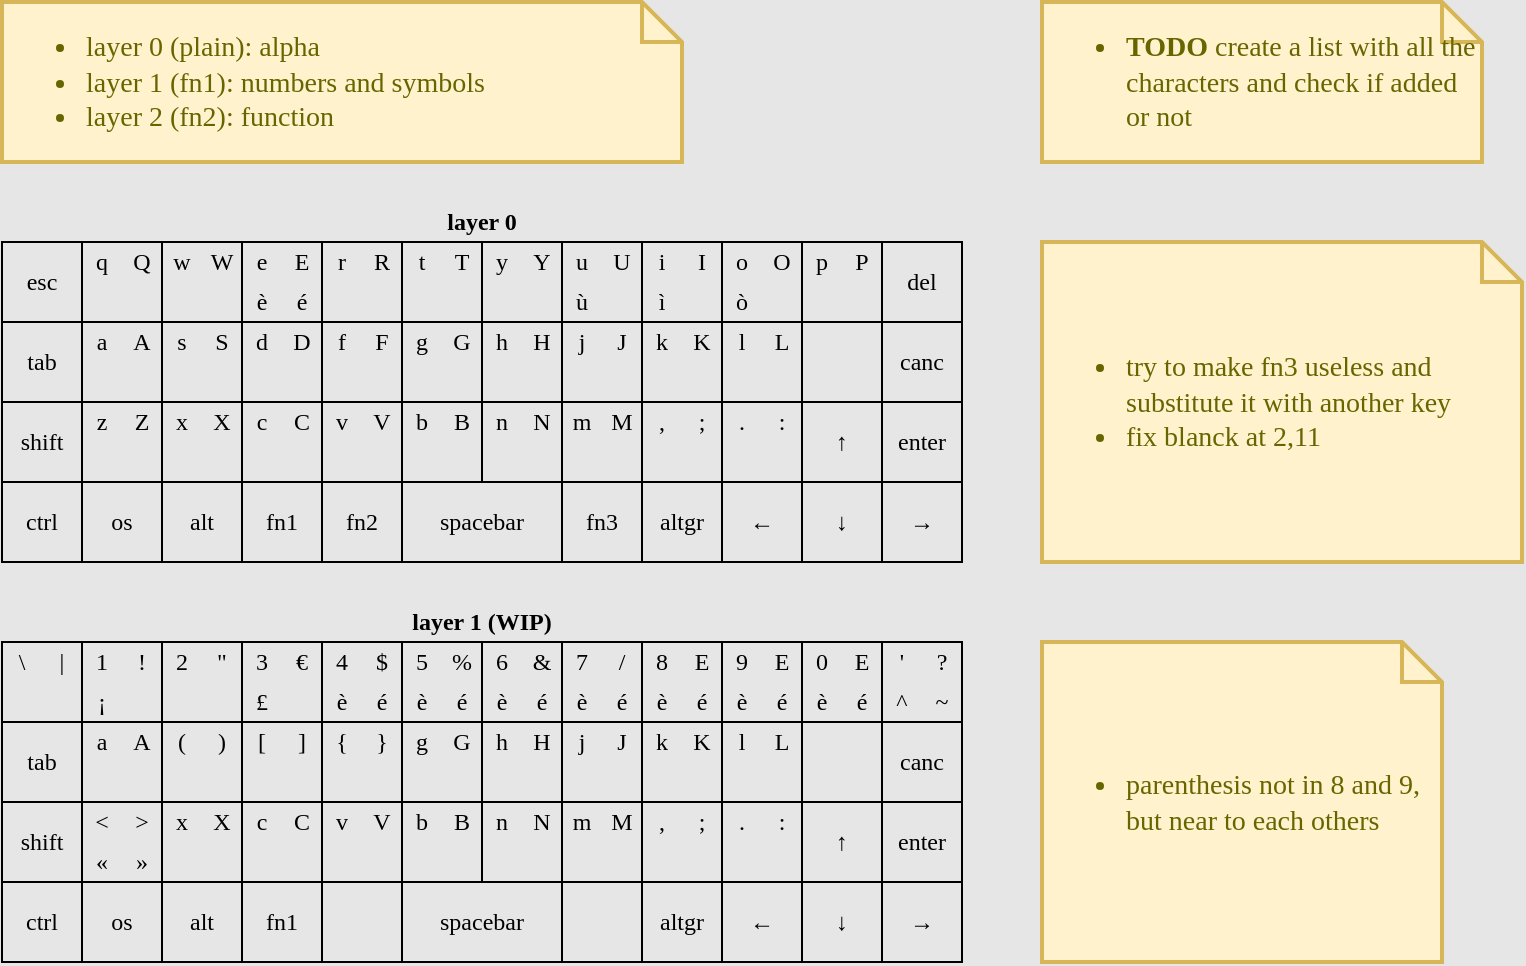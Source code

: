 <mxfile>
    <diagram id="TbKfJ7Vki0BNOf5y40k3" name="Page-1">
        <mxGraphModel dx="722" dy="313" grid="1" gridSize="10" guides="1" tooltips="1" connect="1" arrows="1" fold="1" page="0" pageScale="1" pageWidth="850" pageHeight="1100" background="#E6E6E6" math="0" shadow="0">
            <root>
                <mxCell id="0"/>
                <mxCell id="1" parent="0"/>
                <mxCell id="62" value="&lt;font color=&quot;#000000&quot; face=&quot;Cascadia Code&quot;&gt;&lt;span&gt;layer 0&lt;/span&gt;&lt;/font&gt;" style="text;html=1;strokeColor=none;fillColor=none;align=center;verticalAlign=middle;whiteSpace=wrap;rounded=0;strokeWidth=1;fontStyle=1" parent="1" vertex="1">
                    <mxGeometry x="80" y="140" width="480" height="20" as="geometry"/>
                </mxCell>
                <mxCell id="271" value="" style="group" parent="1" vertex="1" connectable="0">
                    <mxGeometry x="280" y="280" width="80" height="40" as="geometry"/>
                </mxCell>
                <mxCell id="30" value="" style="rounded=0;whiteSpace=wrap;html=1;strokeColor=#000000;strokeWidth=1;fillColor=none;" parent="271" vertex="1">
                    <mxGeometry width="80" height="40" as="geometry"/>
                </mxCell>
                <mxCell id="264" value="spacebar" style="text;html=1;strokeColor=none;fillColor=none;align=center;verticalAlign=middle;whiteSpace=wrap;rounded=0;strokeWidth=1;fontFamily=Cascadia Code;fontColor=#000000;" parent="271" vertex="1">
                    <mxGeometry x="10" y="10" width="60" height="20" as="geometry"/>
                </mxCell>
                <mxCell id="290" value="" style="group" parent="1" vertex="1" connectable="0">
                    <mxGeometry x="120" y="160" width="40" height="40" as="geometry"/>
                </mxCell>
                <mxCell id="291" value="" style="rounded=0;whiteSpace=wrap;html=1;strokeColor=#000000;strokeWidth=1;fillColor=none;" parent="290" vertex="1">
                    <mxGeometry width="40" height="40" as="geometry"/>
                </mxCell>
                <mxCell id="293" value="Q" style="text;html=1;strokeColor=none;fillColor=none;align=center;verticalAlign=middle;whiteSpace=wrap;rounded=0;strokeWidth=1;fontFamily=Cascadia Code;fontColor=#000000;" parent="290" vertex="1">
                    <mxGeometry x="20" width="20" height="20" as="geometry"/>
                </mxCell>
                <mxCell id="295" value="q" style="text;html=1;strokeColor=none;fillColor=none;align=center;verticalAlign=middle;whiteSpace=wrap;rounded=0;strokeWidth=1;fontFamily=Cascadia Code;fontColor=#000000;" parent="290" vertex="1">
                    <mxGeometry width="20" height="20" as="geometry"/>
                </mxCell>
                <mxCell id="296" value="" style="group" parent="1" vertex="1" connectable="0">
                    <mxGeometry x="120" y="200" width="40" height="40" as="geometry"/>
                </mxCell>
                <mxCell id="297" value="" style="rounded=0;whiteSpace=wrap;html=1;strokeColor=#000000;strokeWidth=1;fillColor=none;" parent="296" vertex="1">
                    <mxGeometry width="40" height="40" as="geometry"/>
                </mxCell>
                <mxCell id="299" value="A" style="text;html=1;strokeColor=none;fillColor=none;align=center;verticalAlign=middle;whiteSpace=wrap;rounded=0;strokeWidth=1;fontFamily=Cascadia Code;fontColor=#000000;" parent="296" vertex="1">
                    <mxGeometry x="20" width="20" height="20" as="geometry"/>
                </mxCell>
                <mxCell id="301" value="a" style="text;html=1;strokeColor=none;fillColor=none;align=center;verticalAlign=middle;whiteSpace=wrap;rounded=0;strokeWidth=1;fontFamily=Cascadia Code;fontColor=#000000;" parent="296" vertex="1">
                    <mxGeometry width="20" height="20" as="geometry"/>
                </mxCell>
                <mxCell id="314" value="" style="group" parent="1" vertex="1" connectable="0">
                    <mxGeometry x="160" y="160" width="40" height="80" as="geometry"/>
                </mxCell>
                <mxCell id="315" value="" style="rounded=0;whiteSpace=wrap;html=1;strokeColor=#000000;strokeWidth=1;fillColor=none;" parent="314" vertex="1">
                    <mxGeometry width="40" height="40" as="geometry"/>
                </mxCell>
                <mxCell id="317" value="W" style="text;html=1;strokeColor=none;fillColor=none;align=center;verticalAlign=middle;whiteSpace=wrap;rounded=0;strokeWidth=1;fontFamily=Cascadia Code;fontColor=#000000;" parent="314" vertex="1">
                    <mxGeometry x="20" width="20" height="20" as="geometry"/>
                </mxCell>
                <mxCell id="319" value="w" style="text;html=1;strokeColor=none;fillColor=none;align=center;verticalAlign=middle;whiteSpace=wrap;rounded=0;strokeWidth=1;fontFamily=Cascadia Code;fontColor=#000000;" parent="314" vertex="1">
                    <mxGeometry width="20" height="20" as="geometry"/>
                </mxCell>
                <mxCell id="320" value="" style="group" parent="314" vertex="1" connectable="0">
                    <mxGeometry y="40" width="40" height="40" as="geometry"/>
                </mxCell>
                <mxCell id="321" value="" style="rounded=0;whiteSpace=wrap;html=1;strokeColor=#000000;strokeWidth=1;fillColor=none;" parent="320" vertex="1">
                    <mxGeometry width="40" height="40" as="geometry"/>
                </mxCell>
                <mxCell id="323" value="S" style="text;html=1;strokeColor=none;fillColor=none;align=center;verticalAlign=middle;whiteSpace=wrap;rounded=0;strokeWidth=1;fontFamily=Cascadia Code;fontColor=#000000;" parent="320" vertex="1">
                    <mxGeometry x="20" width="20" height="20" as="geometry"/>
                </mxCell>
                <mxCell id="325" value="s" style="text;html=1;strokeColor=none;fillColor=none;align=center;verticalAlign=middle;whiteSpace=wrap;rounded=0;strokeWidth=1;fontFamily=Cascadia Code;fontColor=#000000;" parent="320" vertex="1">
                    <mxGeometry width="20" height="20" as="geometry"/>
                </mxCell>
                <mxCell id="338" value="" style="group" parent="1" vertex="1" connectable="0">
                    <mxGeometry x="200" y="160" width="40" height="40" as="geometry"/>
                </mxCell>
                <mxCell id="339" value="" style="rounded=0;whiteSpace=wrap;html=1;strokeColor=#000000;strokeWidth=1;fillColor=none;" parent="338" vertex="1">
                    <mxGeometry width="40" height="40" as="geometry"/>
                </mxCell>
                <mxCell id="340" value="è" style="text;html=1;strokeColor=none;fillColor=none;align=center;verticalAlign=middle;whiteSpace=wrap;rounded=0;strokeWidth=1;fontFamily=Cascadia Code;fontColor=#000000;rotation=0;" parent="338" vertex="1">
                    <mxGeometry y="20" width="20" height="20" as="geometry"/>
                </mxCell>
                <mxCell id="341" value="E" style="text;html=1;strokeColor=none;fillColor=none;align=center;verticalAlign=middle;whiteSpace=wrap;rounded=0;strokeWidth=1;fontFamily=Cascadia Code;fontColor=#000000;" parent="338" vertex="1">
                    <mxGeometry x="20" width="20" height="20" as="geometry"/>
                </mxCell>
                <mxCell id="342" value="é" style="text;html=1;strokeColor=none;fillColor=none;align=center;verticalAlign=middle;whiteSpace=wrap;rounded=0;strokeWidth=1;fontFamily=Cascadia Code;fontColor=#000000;" parent="338" vertex="1">
                    <mxGeometry x="20" y="20" width="20" height="20" as="geometry"/>
                </mxCell>
                <mxCell id="343" value="e" style="text;html=1;strokeColor=none;fillColor=none;align=center;verticalAlign=middle;whiteSpace=wrap;rounded=0;strokeWidth=1;fontFamily=Cascadia Code;fontColor=#000000;" parent="338" vertex="1">
                    <mxGeometry width="20" height="20" as="geometry"/>
                </mxCell>
                <mxCell id="344" value="" style="group" parent="1" vertex="1" connectable="0">
                    <mxGeometry x="200" y="200" width="40" height="40" as="geometry"/>
                </mxCell>
                <mxCell id="345" value="" style="rounded=0;whiteSpace=wrap;html=1;strokeColor=#000000;strokeWidth=1;fillColor=none;" parent="344" vertex="1">
                    <mxGeometry width="40" height="40" as="geometry"/>
                </mxCell>
                <mxCell id="347" value="D" style="text;html=1;strokeColor=none;fillColor=none;align=center;verticalAlign=middle;whiteSpace=wrap;rounded=0;strokeWidth=1;fontFamily=Cascadia Code;fontColor=#000000;" parent="344" vertex="1">
                    <mxGeometry x="20" width="20" height="20" as="geometry"/>
                </mxCell>
                <mxCell id="349" value="d" style="text;html=1;strokeColor=none;fillColor=none;align=center;verticalAlign=middle;whiteSpace=wrap;rounded=0;strokeWidth=1;fontFamily=Cascadia Code;fontColor=#000000;" parent="344" vertex="1">
                    <mxGeometry width="20" height="20" as="geometry"/>
                </mxCell>
                <mxCell id="651" value="" style="group" parent="1" vertex="1" connectable="0">
                    <mxGeometry x="360" y="160" width="40" height="40" as="geometry"/>
                </mxCell>
                <mxCell id="652" value="" style="rounded=0;whiteSpace=wrap;html=1;strokeColor=#000000;strokeWidth=1;fillColor=none;" parent="651" vertex="1">
                    <mxGeometry width="40" height="40" as="geometry"/>
                </mxCell>
                <mxCell id="654" value="U" style="text;html=1;strokeColor=none;fillColor=none;align=center;verticalAlign=middle;whiteSpace=wrap;rounded=0;strokeWidth=1;fontFamily=Cascadia Code;fontColor=#000000;" parent="651" vertex="1">
                    <mxGeometry x="20" width="20" height="20" as="geometry"/>
                </mxCell>
                <mxCell id="656" value="u" style="text;html=1;strokeColor=none;fillColor=none;align=center;verticalAlign=middle;whiteSpace=wrap;rounded=0;strokeWidth=1;fontFamily=Cascadia Code;fontColor=#000000;" parent="651" vertex="1">
                    <mxGeometry width="20" height="20" as="geometry"/>
                </mxCell>
                <mxCell id="1531" value="ù" style="text;html=1;strokeColor=none;fillColor=none;align=center;verticalAlign=middle;whiteSpace=wrap;rounded=0;strokeWidth=1;fontFamily=Cascadia Code;fontColor=#000000;rotation=0;" parent="651" vertex="1">
                    <mxGeometry y="20" width="20" height="20" as="geometry"/>
                </mxCell>
                <mxCell id="657" value="" style="group" parent="1" vertex="1" connectable="0">
                    <mxGeometry x="360" y="200" width="40" height="40" as="geometry"/>
                </mxCell>
                <mxCell id="658" value="" style="rounded=0;whiteSpace=wrap;html=1;strokeColor=#000000;strokeWidth=1;fillColor=none;" parent="657" vertex="1">
                    <mxGeometry width="40" height="40" as="geometry"/>
                </mxCell>
                <mxCell id="660" value="J" style="text;html=1;strokeColor=none;fillColor=none;align=center;verticalAlign=middle;whiteSpace=wrap;rounded=0;strokeWidth=1;fontFamily=Cascadia Code;fontColor=#000000;" parent="657" vertex="1">
                    <mxGeometry x="20" width="20" height="20" as="geometry"/>
                </mxCell>
                <mxCell id="662" value="j" style="text;html=1;strokeColor=none;fillColor=none;align=center;verticalAlign=middle;whiteSpace=wrap;rounded=0;strokeWidth=1;fontFamily=Cascadia Code;fontColor=#000000;" parent="657" vertex="1">
                    <mxGeometry width="20" height="20" as="geometry"/>
                </mxCell>
                <mxCell id="675" value="" style="group" parent="1" vertex="1" connectable="0">
                    <mxGeometry x="400" y="160" width="40" height="40" as="geometry"/>
                </mxCell>
                <mxCell id="676" value="" style="rounded=0;whiteSpace=wrap;html=1;strokeColor=#000000;strokeWidth=1;fillColor=none;" parent="675" vertex="1">
                    <mxGeometry width="40" height="40" as="geometry"/>
                </mxCell>
                <mxCell id="678" value="I" style="text;html=1;strokeColor=none;fillColor=none;align=center;verticalAlign=middle;whiteSpace=wrap;rounded=0;strokeWidth=1;fontFamily=Cascadia Code;fontColor=#000000;" parent="675" vertex="1">
                    <mxGeometry x="20" width="20" height="20" as="geometry"/>
                </mxCell>
                <mxCell id="680" value="i" style="text;html=1;strokeColor=none;fillColor=none;align=center;verticalAlign=middle;whiteSpace=wrap;rounded=0;strokeWidth=1;fontFamily=Cascadia Code;fontColor=#000000;" parent="675" vertex="1">
                    <mxGeometry width="20" height="20" as="geometry"/>
                </mxCell>
                <mxCell id="1529" value="ì" style="text;html=1;strokeColor=none;fillColor=none;align=center;verticalAlign=middle;whiteSpace=wrap;rounded=0;strokeWidth=1;fontFamily=Cascadia Code;fontColor=#000000;rotation=0;" parent="675" vertex="1">
                    <mxGeometry y="20" width="20" height="20" as="geometry"/>
                </mxCell>
                <mxCell id="681" value="" style="group" parent="1" vertex="1" connectable="0">
                    <mxGeometry x="400" y="200" width="40" height="40" as="geometry"/>
                </mxCell>
                <mxCell id="682" value="" style="rounded=0;whiteSpace=wrap;html=1;strokeColor=#000000;strokeWidth=1;fillColor=none;" parent="681" vertex="1">
                    <mxGeometry width="40" height="40" as="geometry"/>
                </mxCell>
                <mxCell id="684" value="K" style="text;html=1;strokeColor=none;fillColor=none;align=center;verticalAlign=middle;whiteSpace=wrap;rounded=0;strokeWidth=1;fontFamily=Cascadia Code;fontColor=#000000;" parent="681" vertex="1">
                    <mxGeometry x="20" width="20" height="20" as="geometry"/>
                </mxCell>
                <mxCell id="686" value="k" style="text;html=1;strokeColor=none;fillColor=none;align=center;verticalAlign=middle;whiteSpace=wrap;rounded=0;strokeWidth=1;fontFamily=Cascadia Code;fontColor=#000000;" parent="681" vertex="1">
                    <mxGeometry width="20" height="20" as="geometry"/>
                </mxCell>
                <mxCell id="699" value="" style="group" parent="1" vertex="1" connectable="0">
                    <mxGeometry x="440" y="160" width="40" height="40" as="geometry"/>
                </mxCell>
                <mxCell id="700" value="" style="rounded=0;whiteSpace=wrap;html=1;strokeColor=#000000;strokeWidth=1;fillColor=none;" parent="699" vertex="1">
                    <mxGeometry width="40" height="40" as="geometry"/>
                </mxCell>
                <mxCell id="702" value="O" style="text;html=1;strokeColor=none;fillColor=none;align=center;verticalAlign=middle;whiteSpace=wrap;rounded=0;strokeWidth=1;fontFamily=Cascadia Code;fontColor=#000000;" parent="699" vertex="1">
                    <mxGeometry x="20" width="20" height="20" as="geometry"/>
                </mxCell>
                <mxCell id="704" value="o" style="text;html=1;strokeColor=none;fillColor=none;align=center;verticalAlign=middle;whiteSpace=wrap;rounded=0;strokeWidth=1;fontFamily=Cascadia Code;fontColor=#000000;rotation=0;" parent="699" vertex="1">
                    <mxGeometry width="20" height="20" as="geometry"/>
                </mxCell>
                <mxCell id="1530" value="ò" style="text;html=1;strokeColor=none;fillColor=none;align=center;verticalAlign=middle;whiteSpace=wrap;rounded=0;strokeWidth=1;fontFamily=Cascadia Code;fontColor=#000000;rotation=0;" parent="699" vertex="1">
                    <mxGeometry y="20" width="20" height="20" as="geometry"/>
                </mxCell>
                <mxCell id="705" value="" style="group" parent="1" vertex="1" connectable="0">
                    <mxGeometry x="440" y="200" width="40" height="40" as="geometry"/>
                </mxCell>
                <mxCell id="706" value="" style="rounded=0;whiteSpace=wrap;html=1;strokeColor=#000000;strokeWidth=1;fillColor=none;" parent="705" vertex="1">
                    <mxGeometry width="40" height="40" as="geometry"/>
                </mxCell>
                <mxCell id="708" value="L" style="text;html=1;strokeColor=none;fillColor=none;align=center;verticalAlign=middle;whiteSpace=wrap;rounded=0;strokeWidth=1;fontFamily=Cascadia Code;fontColor=#000000;" parent="705" vertex="1">
                    <mxGeometry x="20" width="20" height="20" as="geometry"/>
                </mxCell>
                <mxCell id="710" value="l" style="text;html=1;strokeColor=none;fillColor=none;align=center;verticalAlign=middle;whiteSpace=wrap;rounded=0;strokeWidth=1;fontFamily=Cascadia Code;fontColor=#000000;" parent="705" vertex="1">
                    <mxGeometry width="20" height="20" as="geometry"/>
                </mxCell>
                <mxCell id="723" value="" style="group" parent="1" vertex="1" connectable="0">
                    <mxGeometry x="480" y="160" width="40" height="40" as="geometry"/>
                </mxCell>
                <mxCell id="724" value="" style="rounded=0;whiteSpace=wrap;html=1;strokeColor=#000000;strokeWidth=1;fillColor=none;" parent="723" vertex="1">
                    <mxGeometry width="40" height="40" as="geometry"/>
                </mxCell>
                <mxCell id="726" value="P" style="text;html=1;strokeColor=none;fillColor=none;align=center;verticalAlign=middle;whiteSpace=wrap;rounded=0;strokeWidth=1;fontFamily=Cascadia Code;fontColor=#000000;" parent="723" vertex="1">
                    <mxGeometry x="20" width="20" height="20" as="geometry"/>
                </mxCell>
                <mxCell id="728" value="p" style="text;html=1;strokeColor=none;fillColor=none;align=center;verticalAlign=middle;whiteSpace=wrap;rounded=0;strokeWidth=1;fontFamily=Cascadia Code;fontColor=#000000;" parent="723" vertex="1">
                    <mxGeometry width="20" height="20" as="geometry"/>
                </mxCell>
                <mxCell id="747" value="" style="group" parent="1" vertex="1" connectable="0">
                    <mxGeometry x="240" y="160" width="40" height="40" as="geometry"/>
                </mxCell>
                <mxCell id="748" value="" style="rounded=0;whiteSpace=wrap;html=1;strokeColor=#000000;strokeWidth=1;fillColor=none;" parent="747" vertex="1">
                    <mxGeometry width="40" height="40" as="geometry"/>
                </mxCell>
                <mxCell id="750" value="R" style="text;html=1;strokeColor=none;fillColor=none;align=center;verticalAlign=middle;whiteSpace=wrap;rounded=0;strokeWidth=1;fontFamily=Cascadia Code;fontColor=#000000;" parent="747" vertex="1">
                    <mxGeometry x="20" width="20" height="20" as="geometry"/>
                </mxCell>
                <mxCell id="752" value="r" style="text;html=1;strokeColor=none;fillColor=none;align=center;verticalAlign=middle;whiteSpace=wrap;rounded=0;strokeWidth=1;fontFamily=Cascadia Code;fontColor=#000000;" parent="747" vertex="1">
                    <mxGeometry width="20" height="20" as="geometry"/>
                </mxCell>
                <mxCell id="753" value="" style="group" parent="1" vertex="1" connectable="0">
                    <mxGeometry x="240" y="200" width="40" height="40" as="geometry"/>
                </mxCell>
                <mxCell id="754" value="" style="rounded=0;whiteSpace=wrap;html=1;strokeColor=#000000;strokeWidth=1;fillColor=none;" parent="753" vertex="1">
                    <mxGeometry width="40" height="40" as="geometry"/>
                </mxCell>
                <mxCell id="756" value="F" style="text;html=1;strokeColor=none;fillColor=none;align=center;verticalAlign=middle;whiteSpace=wrap;rounded=0;strokeWidth=1;fontFamily=Cascadia Code;fontColor=#000000;" parent="753" vertex="1">
                    <mxGeometry x="20" width="20" height="20" as="geometry"/>
                </mxCell>
                <mxCell id="758" value="f" style="text;html=1;strokeColor=none;fillColor=none;align=center;verticalAlign=middle;whiteSpace=wrap;rounded=0;strokeWidth=1;fontFamily=Cascadia Code;fontColor=#000000;" parent="753" vertex="1">
                    <mxGeometry width="20" height="20" as="geometry"/>
                </mxCell>
                <mxCell id="796" value="" style="group" parent="1" vertex="1" connectable="0">
                    <mxGeometry x="520" y="160" width="40" height="40" as="geometry"/>
                </mxCell>
                <mxCell id="797" value="" style="rounded=0;whiteSpace=wrap;html=1;strokeColor=#000000;strokeWidth=1;fillColor=none;" parent="796" vertex="1">
                    <mxGeometry width="40" height="40" as="geometry"/>
                </mxCell>
                <mxCell id="798" value="del" style="text;html=1;strokeColor=none;fillColor=none;align=center;verticalAlign=middle;whiteSpace=wrap;rounded=0;strokeWidth=1;fontFamily=Cascadia Code;fontColor=#000000;" parent="796" vertex="1">
                    <mxGeometry x="10" y="10" width="20" height="20" as="geometry"/>
                </mxCell>
                <mxCell id="820" value="" style="group" parent="1" vertex="1" connectable="0">
                    <mxGeometry x="280" y="160" width="40" height="40" as="geometry"/>
                </mxCell>
                <mxCell id="821" value="" style="rounded=0;whiteSpace=wrap;html=1;strokeColor=#000000;strokeWidth=1;fillColor=none;" parent="820" vertex="1">
                    <mxGeometry width="40" height="40" as="geometry"/>
                </mxCell>
                <mxCell id="823" value="T" style="text;html=1;strokeColor=none;fillColor=none;align=center;verticalAlign=middle;whiteSpace=wrap;rounded=0;strokeWidth=1;fontFamily=Cascadia Code;fontColor=#000000;" parent="820" vertex="1">
                    <mxGeometry x="20" width="20" height="20" as="geometry"/>
                </mxCell>
                <mxCell id="825" value="t" style="text;html=1;strokeColor=none;fillColor=none;align=center;verticalAlign=middle;whiteSpace=wrap;rounded=0;strokeWidth=1;fontFamily=Cascadia Code;fontColor=#000000;" parent="820" vertex="1">
                    <mxGeometry width="20" height="20" as="geometry"/>
                </mxCell>
                <mxCell id="826" value="" style="group" parent="1" vertex="1" connectable="0">
                    <mxGeometry x="280" y="200" width="40" height="40" as="geometry"/>
                </mxCell>
                <mxCell id="827" value="" style="rounded=0;whiteSpace=wrap;html=1;strokeColor=#000000;strokeWidth=1;fillColor=none;" parent="826" vertex="1">
                    <mxGeometry width="40" height="40" as="geometry"/>
                </mxCell>
                <mxCell id="829" value="G" style="text;html=1;strokeColor=none;fillColor=none;align=center;verticalAlign=middle;whiteSpace=wrap;rounded=0;strokeWidth=1;fontFamily=Cascadia Code;fontColor=#000000;" parent="826" vertex="1">
                    <mxGeometry x="20" width="20" height="20" as="geometry"/>
                </mxCell>
                <mxCell id="831" value="g" style="text;html=1;strokeColor=none;fillColor=none;align=center;verticalAlign=middle;whiteSpace=wrap;rounded=0;strokeWidth=1;fontFamily=Cascadia Code;fontColor=#000000;" parent="826" vertex="1">
                    <mxGeometry width="20" height="20" as="geometry"/>
                </mxCell>
                <mxCell id="838" value="" style="group" parent="1" vertex="1" connectable="0">
                    <mxGeometry x="320" y="160" width="40" height="40" as="geometry"/>
                </mxCell>
                <mxCell id="839" value="" style="rounded=0;whiteSpace=wrap;html=1;strokeColor=#000000;strokeWidth=1;fillColor=none;" parent="838" vertex="1">
                    <mxGeometry width="40" height="40" as="geometry"/>
                </mxCell>
                <mxCell id="841" value="Y" style="text;html=1;strokeColor=none;fillColor=none;align=center;verticalAlign=middle;whiteSpace=wrap;rounded=0;strokeWidth=1;fontFamily=Cascadia Code;fontColor=#000000;" parent="838" vertex="1">
                    <mxGeometry x="20" width="20" height="20" as="geometry"/>
                </mxCell>
                <mxCell id="843" value="y" style="text;html=1;strokeColor=none;fillColor=none;align=center;verticalAlign=middle;whiteSpace=wrap;rounded=0;strokeWidth=1;fontFamily=Cascadia Code;fontColor=#000000;" parent="838" vertex="1">
                    <mxGeometry width="20" height="20" as="geometry"/>
                </mxCell>
                <mxCell id="844" value="" style="group" parent="1" vertex="1" connectable="0">
                    <mxGeometry x="320" y="200" width="40" height="40" as="geometry"/>
                </mxCell>
                <mxCell id="845" value="" style="rounded=0;whiteSpace=wrap;html=1;strokeColor=#000000;strokeWidth=1;fillColor=none;" parent="844" vertex="1">
                    <mxGeometry width="40" height="40" as="geometry"/>
                </mxCell>
                <mxCell id="847" value="H" style="text;html=1;strokeColor=none;fillColor=none;align=center;verticalAlign=middle;whiteSpace=wrap;rounded=0;strokeWidth=1;fontFamily=Cascadia Code;fontColor=#000000;" parent="844" vertex="1">
                    <mxGeometry x="20" width="20" height="20" as="geometry"/>
                </mxCell>
                <mxCell id="849" value="h" style="text;html=1;strokeColor=none;fillColor=none;align=center;verticalAlign=middle;whiteSpace=wrap;rounded=0;strokeWidth=1;fontFamily=Cascadia Code;fontColor=#000000;" parent="844" vertex="1">
                    <mxGeometry width="20" height="20" as="geometry"/>
                </mxCell>
                <mxCell id="876" value="" style="group" parent="1" vertex="1" connectable="0">
                    <mxGeometry x="80" y="240" width="40" height="40" as="geometry"/>
                </mxCell>
                <mxCell id="874" value="" style="rounded=0;whiteSpace=wrap;html=1;strokeColor=#000000;strokeWidth=1;fillColor=none;" parent="876" vertex="1">
                    <mxGeometry width="40" height="40" as="geometry"/>
                </mxCell>
                <mxCell id="875" value="shift" style="text;html=1;strokeColor=none;fillColor=none;align=center;verticalAlign=middle;whiteSpace=wrap;rounded=0;strokeWidth=1;fontFamily=Cascadia Code;fontColor=#000000;" parent="876" vertex="1">
                    <mxGeometry x="10" y="10" width="20" height="20" as="geometry"/>
                </mxCell>
                <mxCell id="881" value="" style="group" parent="1" vertex="1" connectable="0">
                    <mxGeometry x="120" y="280" width="40" height="40" as="geometry"/>
                </mxCell>
                <mxCell id="882" value="" style="rounded=0;whiteSpace=wrap;html=1;strokeColor=#000000;strokeWidth=1;fillColor=none;" parent="881" vertex="1">
                    <mxGeometry width="40" height="40" as="geometry"/>
                </mxCell>
                <mxCell id="883" value="os" style="text;html=1;strokeColor=none;fillColor=none;align=center;verticalAlign=middle;whiteSpace=wrap;rounded=0;strokeWidth=1;fontFamily=Cascadia Code;fontColor=#000000;" parent="881" vertex="1">
                    <mxGeometry x="10" y="10" width="20" height="20" as="geometry"/>
                </mxCell>
                <mxCell id="885" value="" style="group" parent="1" vertex="1" connectable="0">
                    <mxGeometry x="160" y="280" width="40" height="40" as="geometry"/>
                </mxCell>
                <mxCell id="886" value="" style="rounded=0;whiteSpace=wrap;html=1;strokeColor=#000000;strokeWidth=1;fillColor=none;" parent="885" vertex="1">
                    <mxGeometry width="40" height="40" as="geometry"/>
                </mxCell>
                <mxCell id="887" value="alt" style="text;html=1;strokeColor=none;fillColor=none;align=center;verticalAlign=middle;whiteSpace=wrap;rounded=0;strokeWidth=1;fontFamily=Cascadia Code;fontColor=#000000;" parent="885" vertex="1">
                    <mxGeometry x="10" y="10" width="20" height="20" as="geometry"/>
                </mxCell>
                <mxCell id="888" value="" style="group" parent="1" vertex="1" connectable="0">
                    <mxGeometry x="200" y="280" width="40" height="40" as="geometry"/>
                </mxCell>
                <mxCell id="889" value="" style="rounded=0;whiteSpace=wrap;html=1;strokeColor=#000000;strokeWidth=1;fillColor=none;" parent="888" vertex="1">
                    <mxGeometry width="40" height="40" as="geometry"/>
                </mxCell>
                <mxCell id="890" value="fn1" style="text;html=1;strokeColor=none;fillColor=none;align=center;verticalAlign=middle;whiteSpace=wrap;rounded=0;strokeWidth=1;fontFamily=Cascadia Code;fontColor=#000000;" parent="888" vertex="1">
                    <mxGeometry x="10" y="10" width="20" height="20" as="geometry"/>
                </mxCell>
                <mxCell id="894" value="" style="group" parent="1" vertex="1" connectable="0">
                    <mxGeometry x="240" y="280" width="40" height="40" as="geometry"/>
                </mxCell>
                <mxCell id="895" value="" style="rounded=0;whiteSpace=wrap;html=1;strokeColor=#000000;strokeWidth=1;fillColor=none;" parent="894" vertex="1">
                    <mxGeometry width="40" height="40" as="geometry"/>
                </mxCell>
                <mxCell id="896" value="fn2" style="text;html=1;strokeColor=none;fillColor=none;align=center;verticalAlign=middle;whiteSpace=wrap;rounded=0;strokeWidth=1;fontFamily=Cascadia Code;fontColor=#000000;" parent="894" vertex="1">
                    <mxGeometry x="10" y="10" width="20" height="20" as="geometry"/>
                </mxCell>
                <mxCell id="899" value="" style="group" parent="1" vertex="1" connectable="0">
                    <mxGeometry x="360" y="280" width="40" height="40" as="geometry"/>
                </mxCell>
                <mxCell id="900" value="" style="rounded=0;whiteSpace=wrap;html=1;strokeColor=#000000;strokeWidth=1;fillColor=none;" parent="899" vertex="1">
                    <mxGeometry width="40" height="40" as="geometry"/>
                </mxCell>
                <mxCell id="901" value="fn3" style="text;html=1;strokeColor=none;fillColor=none;align=center;verticalAlign=middle;whiteSpace=wrap;rounded=0;strokeWidth=1;fontFamily=Cascadia Code;fontColor=#000000;" parent="899" vertex="1">
                    <mxGeometry x="10" y="10" width="20" height="20" as="geometry"/>
                </mxCell>
                <mxCell id="902" value="" style="group" parent="1" vertex="1" connectable="0">
                    <mxGeometry x="400" y="280" width="40" height="40" as="geometry"/>
                </mxCell>
                <mxCell id="903" value="" style="rounded=0;whiteSpace=wrap;html=1;strokeColor=#000000;strokeWidth=1;fillColor=none;" parent="902" vertex="1">
                    <mxGeometry width="40" height="40" as="geometry"/>
                </mxCell>
                <mxCell id="904" value="altgr" style="text;html=1;strokeColor=none;fillColor=none;align=center;verticalAlign=middle;whiteSpace=wrap;rounded=0;strokeWidth=1;fontFamily=Cascadia Code;fontColor=#000000;" parent="902" vertex="1">
                    <mxGeometry x="10" y="10" width="20" height="20" as="geometry"/>
                </mxCell>
                <mxCell id="905" value="" style="group" parent="1" vertex="1" connectable="0">
                    <mxGeometry x="440" y="280" width="40" height="40" as="geometry"/>
                </mxCell>
                <mxCell id="906" value="" style="rounded=0;whiteSpace=wrap;html=1;strokeColor=#000000;strokeWidth=1;fillColor=none;" parent="905" vertex="1">
                    <mxGeometry width="40" height="40" as="geometry"/>
                </mxCell>
                <mxCell id="907" value="←" style="text;html=1;strokeColor=none;fillColor=none;align=center;verticalAlign=middle;whiteSpace=wrap;rounded=0;strokeWidth=1;fontFamily=Cascadia Code;fontColor=#000000;" parent="905" vertex="1">
                    <mxGeometry x="10" y="10" width="20" height="20" as="geometry"/>
                </mxCell>
                <mxCell id="908" value="" style="group" parent="1" vertex="1" connectable="0">
                    <mxGeometry x="480" y="280" width="40" height="40" as="geometry"/>
                </mxCell>
                <mxCell id="909" value="" style="rounded=0;whiteSpace=wrap;html=1;strokeColor=#000000;strokeWidth=1;fillColor=none;" parent="908" vertex="1">
                    <mxGeometry width="40" height="40" as="geometry"/>
                </mxCell>
                <mxCell id="910" value="↓" style="text;html=1;strokeColor=none;fillColor=none;align=center;verticalAlign=middle;whiteSpace=wrap;rounded=0;strokeWidth=1;fontFamily=Cascadia Code;fontColor=#000000;" parent="908" vertex="1">
                    <mxGeometry x="10" y="10" width="20" height="20" as="geometry"/>
                </mxCell>
                <mxCell id="911" value="" style="group" parent="1" vertex="1" connectable="0">
                    <mxGeometry x="520" y="280" width="40" height="40" as="geometry"/>
                </mxCell>
                <mxCell id="912" value="" style="rounded=0;whiteSpace=wrap;html=1;strokeColor=#000000;strokeWidth=1;fillColor=none;" parent="911" vertex="1">
                    <mxGeometry width="40" height="40" as="geometry"/>
                </mxCell>
                <mxCell id="913" value="→" style="text;html=1;strokeColor=none;fillColor=none;align=center;verticalAlign=middle;whiteSpace=wrap;rounded=0;strokeWidth=1;fontFamily=Cascadia Code;fontColor=#000000;" parent="911" vertex="1">
                    <mxGeometry x="10" y="10" width="20" height="20" as="geometry"/>
                </mxCell>
                <mxCell id="917" value="" style="group" parent="1" vertex="1" connectable="0">
                    <mxGeometry x="520" y="240" width="40" height="40" as="geometry"/>
                </mxCell>
                <mxCell id="918" value="" style="rounded=0;whiteSpace=wrap;html=1;strokeColor=#000000;strokeWidth=1;fillColor=none;" parent="917" vertex="1">
                    <mxGeometry width="40" height="40" as="geometry"/>
                </mxCell>
                <mxCell id="919" value="enter" style="text;html=1;strokeColor=none;fillColor=none;align=center;verticalAlign=middle;whiteSpace=wrap;rounded=0;strokeWidth=1;fontFamily=Cascadia Code;fontColor=#000000;" parent="917" vertex="1">
                    <mxGeometry x="10" y="10" width="20" height="20" as="geometry"/>
                </mxCell>
                <mxCell id="922" value="" style="group" parent="1" vertex="1" connectable="0">
                    <mxGeometry x="480" y="240" width="40" height="40" as="geometry"/>
                </mxCell>
                <mxCell id="923" value="" style="rounded=0;whiteSpace=wrap;html=1;strokeColor=#000000;strokeWidth=1;fillColor=none;" parent="922" vertex="1">
                    <mxGeometry width="40" height="40" as="geometry"/>
                </mxCell>
                <mxCell id="924" value="↑" style="text;html=1;strokeColor=none;fillColor=none;align=center;verticalAlign=middle;whiteSpace=wrap;rounded=0;strokeWidth=1;fontFamily=Cascadia Code;fontColor=#000000;" parent="922" vertex="1">
                    <mxGeometry x="10" y="10" width="20" height="20" as="geometry"/>
                </mxCell>
                <mxCell id="935" value="" style="group" parent="1" vertex="1" connectable="0">
                    <mxGeometry x="160" y="240" width="40" height="40" as="geometry"/>
                </mxCell>
                <mxCell id="936" value="" style="rounded=0;whiteSpace=wrap;html=1;strokeColor=#000000;strokeWidth=1;fillColor=none;" parent="935" vertex="1">
                    <mxGeometry width="40" height="40" as="geometry"/>
                </mxCell>
                <mxCell id="937" value="X" style="text;html=1;strokeColor=none;fillColor=none;align=center;verticalAlign=middle;whiteSpace=wrap;rounded=0;strokeWidth=1;fontFamily=Cascadia Code;fontColor=#000000;" parent="935" vertex="1">
                    <mxGeometry x="20" width="20" height="20" as="geometry"/>
                </mxCell>
                <mxCell id="938" value="x" style="text;html=1;strokeColor=none;fillColor=none;align=center;verticalAlign=middle;whiteSpace=wrap;rounded=0;strokeWidth=1;fontFamily=Cascadia Code;fontColor=#000000;" parent="935" vertex="1">
                    <mxGeometry width="20" height="20" as="geometry"/>
                </mxCell>
                <mxCell id="939" value="" style="group" parent="1" vertex="1" connectable="0">
                    <mxGeometry x="200" y="240" width="40" height="40" as="geometry"/>
                </mxCell>
                <mxCell id="940" value="" style="rounded=0;whiteSpace=wrap;html=1;strokeColor=#000000;strokeWidth=1;fillColor=none;" parent="939" vertex="1">
                    <mxGeometry width="40" height="40" as="geometry"/>
                </mxCell>
                <mxCell id="941" value="C" style="text;html=1;strokeColor=none;fillColor=none;align=center;verticalAlign=middle;whiteSpace=wrap;rounded=0;strokeWidth=1;fontFamily=Cascadia Code;fontColor=#000000;" parent="939" vertex="1">
                    <mxGeometry x="20" width="20" height="20" as="geometry"/>
                </mxCell>
                <mxCell id="942" value="c" style="text;html=1;strokeColor=none;fillColor=none;align=center;verticalAlign=middle;whiteSpace=wrap;rounded=0;strokeWidth=1;fontFamily=Cascadia Code;fontColor=#000000;" parent="939" vertex="1">
                    <mxGeometry width="20" height="20" as="geometry"/>
                </mxCell>
                <mxCell id="943" value="" style="group" parent="1" vertex="1" connectable="0">
                    <mxGeometry x="360" y="240" width="40" height="40" as="geometry"/>
                </mxCell>
                <mxCell id="944" value="" style="rounded=0;whiteSpace=wrap;html=1;strokeColor=#000000;strokeWidth=1;fillColor=none;" parent="943" vertex="1">
                    <mxGeometry width="40" height="40" as="geometry"/>
                </mxCell>
                <mxCell id="945" value="M" style="text;html=1;strokeColor=none;fillColor=none;align=center;verticalAlign=middle;whiteSpace=wrap;rounded=0;strokeWidth=1;fontFamily=Cascadia Code;fontColor=#000000;" parent="943" vertex="1">
                    <mxGeometry x="20" width="20" height="20" as="geometry"/>
                </mxCell>
                <mxCell id="946" value="m" style="text;html=1;strokeColor=none;fillColor=none;align=center;verticalAlign=middle;whiteSpace=wrap;rounded=0;strokeWidth=1;fontFamily=Cascadia Code;fontColor=#000000;" parent="943" vertex="1">
                    <mxGeometry width="20" height="20" as="geometry"/>
                </mxCell>
                <mxCell id="947" value="" style="group" parent="1" vertex="1" connectable="0">
                    <mxGeometry x="400" y="240" width="40" height="40" as="geometry"/>
                </mxCell>
                <mxCell id="948" value="" style="rounded=0;whiteSpace=wrap;html=1;strokeColor=#000000;strokeWidth=1;fillColor=none;" parent="947" vertex="1">
                    <mxGeometry width="40" height="40" as="geometry"/>
                </mxCell>
                <mxCell id="949" value=";" style="text;html=1;strokeColor=none;fillColor=none;align=center;verticalAlign=middle;whiteSpace=wrap;rounded=0;strokeWidth=1;fontFamily=Cascadia Code;fontColor=#000000;" parent="947" vertex="1">
                    <mxGeometry x="20" width="20" height="20" as="geometry"/>
                </mxCell>
                <mxCell id="950" value="," style="text;html=1;strokeColor=none;fillColor=none;align=center;verticalAlign=middle;whiteSpace=wrap;rounded=0;strokeWidth=1;fontFamily=Cascadia Code;fontColor=#000000;" parent="947" vertex="1">
                    <mxGeometry width="20" height="20" as="geometry"/>
                </mxCell>
                <mxCell id="951" value="" style="group" parent="1" vertex="1" connectable="0">
                    <mxGeometry x="440" y="240" width="40" height="40" as="geometry"/>
                </mxCell>
                <mxCell id="952" value="" style="rounded=0;whiteSpace=wrap;html=1;strokeColor=#000000;strokeWidth=1;fillColor=none;" parent="951" vertex="1">
                    <mxGeometry width="40" height="40" as="geometry"/>
                </mxCell>
                <mxCell id="953" value=":" style="text;html=1;strokeColor=none;fillColor=none;align=center;verticalAlign=middle;whiteSpace=wrap;rounded=0;strokeWidth=1;fontFamily=Cascadia Code;fontColor=#000000;" parent="951" vertex="1">
                    <mxGeometry x="20" width="20" height="20" as="geometry"/>
                </mxCell>
                <mxCell id="954" value="." style="text;html=1;strokeColor=none;fillColor=none;align=center;verticalAlign=middle;whiteSpace=wrap;rounded=0;strokeWidth=1;fontFamily=Cascadia Code;fontColor=#000000;" parent="951" vertex="1">
                    <mxGeometry width="20" height="20" as="geometry"/>
                </mxCell>
                <mxCell id="955" value="" style="group" parent="1" vertex="1" connectable="0">
                    <mxGeometry x="240" y="240" width="40" height="40" as="geometry"/>
                </mxCell>
                <mxCell id="956" value="" style="rounded=0;whiteSpace=wrap;html=1;strokeColor=#000000;strokeWidth=1;fillColor=none;" parent="955" vertex="1">
                    <mxGeometry width="40" height="40" as="geometry"/>
                </mxCell>
                <mxCell id="957" value="V" style="text;html=1;strokeColor=none;fillColor=none;align=center;verticalAlign=middle;whiteSpace=wrap;rounded=0;strokeWidth=1;fontFamily=Cascadia Code;fontColor=#000000;" parent="955" vertex="1">
                    <mxGeometry x="20" width="20" height="20" as="geometry"/>
                </mxCell>
                <mxCell id="958" value="v" style="text;html=1;strokeColor=none;fillColor=none;align=center;verticalAlign=middle;whiteSpace=wrap;rounded=0;strokeWidth=1;fontFamily=Cascadia Code;fontColor=#000000;" parent="955" vertex="1">
                    <mxGeometry width="20" height="20" as="geometry"/>
                </mxCell>
                <mxCell id="959" value="" style="group" parent="1" vertex="1" connectable="0">
                    <mxGeometry x="280" y="240" width="40" height="40" as="geometry"/>
                </mxCell>
                <mxCell id="960" value="" style="rounded=0;whiteSpace=wrap;html=1;strokeColor=#000000;strokeWidth=1;fillColor=none;" parent="959" vertex="1">
                    <mxGeometry width="40" height="40" as="geometry"/>
                </mxCell>
                <mxCell id="961" value="B" style="text;html=1;strokeColor=none;fillColor=none;align=center;verticalAlign=middle;whiteSpace=wrap;rounded=0;strokeWidth=1;fontFamily=Cascadia Code;fontColor=#000000;" parent="959" vertex="1">
                    <mxGeometry x="20" width="20" height="20" as="geometry"/>
                </mxCell>
                <mxCell id="962" value="b" style="text;html=1;strokeColor=none;fillColor=none;align=center;verticalAlign=middle;whiteSpace=wrap;rounded=0;strokeWidth=1;fontFamily=Cascadia Code;fontColor=#000000;" parent="959" vertex="1">
                    <mxGeometry width="20" height="20" as="geometry"/>
                </mxCell>
                <mxCell id="963" value="" style="group" parent="1" vertex="1" connectable="0">
                    <mxGeometry x="320" y="240" width="40" height="40" as="geometry"/>
                </mxCell>
                <mxCell id="964" value="" style="rounded=0;whiteSpace=wrap;html=1;strokeColor=#000000;strokeWidth=1;fillColor=none;" parent="963" vertex="1">
                    <mxGeometry width="40" height="40" as="geometry"/>
                </mxCell>
                <mxCell id="965" value="N" style="text;html=1;strokeColor=none;fillColor=none;align=center;verticalAlign=middle;whiteSpace=wrap;rounded=0;strokeWidth=1;fontFamily=Cascadia Code;fontColor=#000000;" parent="963" vertex="1">
                    <mxGeometry x="20" width="20" height="20" as="geometry"/>
                </mxCell>
                <mxCell id="966" value="n" style="text;html=1;strokeColor=none;fillColor=none;align=center;verticalAlign=middle;whiteSpace=wrap;rounded=0;strokeWidth=1;fontFamily=Cascadia Code;fontColor=#000000;" parent="963" vertex="1">
                    <mxGeometry width="20" height="20" as="geometry"/>
                </mxCell>
                <mxCell id="967" value="" style="group" parent="1" vertex="1" connectable="0">
                    <mxGeometry x="120" y="240" width="40" height="40" as="geometry"/>
                </mxCell>
                <mxCell id="968" value="" style="rounded=0;whiteSpace=wrap;html=1;strokeColor=#000000;strokeWidth=1;fillColor=none;" parent="967" vertex="1">
                    <mxGeometry width="40" height="40" as="geometry"/>
                </mxCell>
                <mxCell id="969" value="Z" style="text;html=1;strokeColor=none;fillColor=none;align=center;verticalAlign=middle;whiteSpace=wrap;rounded=0;strokeWidth=1;fontFamily=Cascadia Code;fontColor=#000000;" parent="967" vertex="1">
                    <mxGeometry x="20" width="20" height="20" as="geometry"/>
                </mxCell>
                <mxCell id="970" value="z" style="text;html=1;strokeColor=none;fillColor=none;align=center;verticalAlign=middle;whiteSpace=wrap;rounded=0;strokeWidth=1;fontFamily=Cascadia Code;fontColor=#000000;" parent="967" vertex="1">
                    <mxGeometry width="20" height="20" as="geometry"/>
                </mxCell>
                <mxCell id="1532" value="" style="rounded=0;whiteSpace=wrap;html=1;strokeColor=#000000;strokeWidth=1;fillColor=none;" parent="1" vertex="1">
                    <mxGeometry x="480" y="200" width="40" height="40" as="geometry"/>
                </mxCell>
                <mxCell id="1533" value="" style="rounded=0;whiteSpace=wrap;html=1;strokeColor=#000000;strokeWidth=1;fillColor=none;" parent="1" vertex="1">
                    <mxGeometry x="520" y="200" width="40" height="40" as="geometry"/>
                </mxCell>
                <mxCell id="1534" value="" style="rounded=0;whiteSpace=wrap;html=1;strokeColor=#000000;strokeWidth=1;fillColor=none;" parent="1" vertex="1">
                    <mxGeometry x="80" y="200" width="40" height="40" as="geometry"/>
                </mxCell>
                <mxCell id="1535" value="" style="rounded=0;whiteSpace=wrap;html=1;strokeColor=#000000;strokeWidth=1;fillColor=none;" parent="1" vertex="1">
                    <mxGeometry x="80" y="160" width="40" height="40" as="geometry"/>
                </mxCell>
                <mxCell id="1540" value="esc" style="text;html=1;strokeColor=none;fillColor=none;align=center;verticalAlign=middle;whiteSpace=wrap;rounded=0;strokeWidth=1;fontFamily=Cascadia Code;fontColor=#000000;" parent="1" vertex="1">
                    <mxGeometry x="90" y="170" width="20" height="20" as="geometry"/>
                </mxCell>
                <mxCell id="1541" value="tab" style="text;html=1;strokeColor=none;fillColor=none;align=center;verticalAlign=middle;whiteSpace=wrap;rounded=0;strokeWidth=1;fontFamily=Cascadia Code;fontColor=#000000;" parent="1" vertex="1">
                    <mxGeometry x="90" y="210" width="20" height="20" as="geometry"/>
                </mxCell>
                <mxCell id="1542" value="canc" style="text;html=1;strokeColor=none;fillColor=none;align=center;verticalAlign=middle;whiteSpace=wrap;rounded=0;strokeWidth=1;fontFamily=Cascadia Code;fontColor=#000000;" parent="1" vertex="1">
                    <mxGeometry x="530" y="210" width="20" height="20" as="geometry"/>
                </mxCell>
                <mxCell id="1543" value="&lt;font color=&quot;#000000&quot; face=&quot;Cascadia Code&quot;&gt;&lt;span&gt;layer 1 (WIP)&lt;/span&gt;&lt;/font&gt;" style="text;html=1;strokeColor=none;fillColor=none;align=center;verticalAlign=middle;whiteSpace=wrap;rounded=0;strokeWidth=1;fontStyle=1" parent="1" vertex="1">
                    <mxGeometry x="80" y="340" width="480" height="20" as="geometry"/>
                </mxCell>
                <mxCell id="1544" value="" style="group" parent="1" vertex="1" connectable="0">
                    <mxGeometry x="280" y="480" width="80" height="40" as="geometry"/>
                </mxCell>
                <mxCell id="1545" value="" style="rounded=0;whiteSpace=wrap;html=1;strokeColor=#000000;strokeWidth=1;fillColor=none;" parent="1544" vertex="1">
                    <mxGeometry width="80" height="40" as="geometry"/>
                </mxCell>
                <mxCell id="1546" value="spacebar" style="text;html=1;strokeColor=none;fillColor=none;align=center;verticalAlign=middle;whiteSpace=wrap;rounded=0;strokeWidth=1;fontFamily=Cascadia Code;fontColor=#000000;" parent="1544" vertex="1">
                    <mxGeometry x="10" y="10" width="60" height="20" as="geometry"/>
                </mxCell>
                <mxCell id="1551" value="" style="group" parent="1" vertex="1" connectable="0">
                    <mxGeometry x="120" y="400" width="40" height="40" as="geometry"/>
                </mxCell>
                <mxCell id="1552" value="" style="rounded=0;whiteSpace=wrap;html=1;strokeColor=#000000;strokeWidth=1;fillColor=none;" parent="1551" vertex="1">
                    <mxGeometry width="40" height="40" as="geometry"/>
                </mxCell>
                <mxCell id="1553" value="A" style="text;html=1;strokeColor=none;fillColor=none;align=center;verticalAlign=middle;whiteSpace=wrap;rounded=0;strokeWidth=1;fontFamily=Cascadia Code;fontColor=#000000;" parent="1551" vertex="1">
                    <mxGeometry x="20" width="20" height="20" as="geometry"/>
                </mxCell>
                <mxCell id="1554" value="a" style="text;html=1;strokeColor=none;fillColor=none;align=center;verticalAlign=middle;whiteSpace=wrap;rounded=0;strokeWidth=1;fontFamily=Cascadia Code;fontColor=#000000;" parent="1551" vertex="1">
                    <mxGeometry width="20" height="20" as="geometry"/>
                </mxCell>
                <mxCell id="1555" value="" style="group" parent="1" vertex="1" connectable="0">
                    <mxGeometry x="160" y="360" width="40" height="80" as="geometry"/>
                </mxCell>
                <mxCell id="1559" value="" style="group" parent="1555" vertex="1" connectable="0">
                    <mxGeometry y="40" width="40" height="40" as="geometry"/>
                </mxCell>
                <mxCell id="1560" value="" style="rounded=0;whiteSpace=wrap;html=1;strokeColor=#000000;strokeWidth=1;fillColor=none;" parent="1559" vertex="1">
                    <mxGeometry width="40" height="40" as="geometry"/>
                </mxCell>
                <mxCell id="1561" value=")" style="text;html=1;strokeColor=none;fillColor=none;align=center;verticalAlign=middle;whiteSpace=wrap;rounded=0;strokeWidth=1;fontFamily=Cascadia Code;fontColor=#000000;" parent="1559" vertex="1">
                    <mxGeometry x="20" width="20" height="20" as="geometry"/>
                </mxCell>
                <mxCell id="1562" value="(" style="text;html=1;strokeColor=none;fillColor=none;align=center;verticalAlign=middle;whiteSpace=wrap;rounded=0;strokeWidth=1;fontFamily=Cascadia Code;fontColor=#000000;" parent="1559" vertex="1">
                    <mxGeometry width="20" height="20" as="geometry"/>
                </mxCell>
                <mxCell id="1569" value="" style="group" parent="1" vertex="1" connectable="0">
                    <mxGeometry x="200" y="400" width="40" height="40" as="geometry"/>
                </mxCell>
                <mxCell id="1570" value="" style="rounded=0;whiteSpace=wrap;html=1;strokeColor=#000000;strokeWidth=1;fillColor=none;" parent="1569" vertex="1">
                    <mxGeometry width="40" height="40" as="geometry"/>
                </mxCell>
                <mxCell id="1571" value="]" style="text;html=1;strokeColor=none;fillColor=none;align=center;verticalAlign=middle;whiteSpace=wrap;rounded=0;strokeWidth=1;fontFamily=Cascadia Code;fontColor=#000000;" parent="1569" vertex="1">
                    <mxGeometry x="20" width="20" height="20" as="geometry"/>
                </mxCell>
                <mxCell id="1572" value="[" style="text;html=1;strokeColor=none;fillColor=none;align=center;verticalAlign=middle;whiteSpace=wrap;rounded=0;strokeWidth=1;fontFamily=Cascadia Code;fontColor=#000000;" parent="1569" vertex="1">
                    <mxGeometry width="20" height="20" as="geometry"/>
                </mxCell>
                <mxCell id="1578" value="" style="group" parent="1" vertex="1" connectable="0">
                    <mxGeometry x="360" y="400" width="40" height="40" as="geometry"/>
                </mxCell>
                <mxCell id="1579" value="" style="rounded=0;whiteSpace=wrap;html=1;strokeColor=#000000;strokeWidth=1;fillColor=none;" parent="1578" vertex="1">
                    <mxGeometry width="40" height="40" as="geometry"/>
                </mxCell>
                <mxCell id="1580" value="J" style="text;html=1;strokeColor=none;fillColor=none;align=center;verticalAlign=middle;whiteSpace=wrap;rounded=0;strokeWidth=1;fontFamily=Cascadia Code;fontColor=#000000;" parent="1578" vertex="1">
                    <mxGeometry x="20" width="20" height="20" as="geometry"/>
                </mxCell>
                <mxCell id="1581" value="j" style="text;html=1;strokeColor=none;fillColor=none;align=center;verticalAlign=middle;whiteSpace=wrap;rounded=0;strokeWidth=1;fontFamily=Cascadia Code;fontColor=#000000;" parent="1578" vertex="1">
                    <mxGeometry width="20" height="20" as="geometry"/>
                </mxCell>
                <mxCell id="1587" value="" style="group" parent="1" vertex="1" connectable="0">
                    <mxGeometry x="400" y="400" width="40" height="40" as="geometry"/>
                </mxCell>
                <mxCell id="1588" value="" style="rounded=0;whiteSpace=wrap;html=1;strokeColor=#000000;strokeWidth=1;fillColor=none;" parent="1587" vertex="1">
                    <mxGeometry width="40" height="40" as="geometry"/>
                </mxCell>
                <mxCell id="1589" value="K" style="text;html=1;strokeColor=none;fillColor=none;align=center;verticalAlign=middle;whiteSpace=wrap;rounded=0;strokeWidth=1;fontFamily=Cascadia Code;fontColor=#000000;" parent="1587" vertex="1">
                    <mxGeometry x="20" width="20" height="20" as="geometry"/>
                </mxCell>
                <mxCell id="1590" value="k" style="text;html=1;strokeColor=none;fillColor=none;align=center;verticalAlign=middle;whiteSpace=wrap;rounded=0;strokeWidth=1;fontFamily=Cascadia Code;fontColor=#000000;" parent="1587" vertex="1">
                    <mxGeometry width="20" height="20" as="geometry"/>
                </mxCell>
                <mxCell id="1596" value="" style="group" parent="1" vertex="1" connectable="0">
                    <mxGeometry x="440" y="400" width="40" height="40" as="geometry"/>
                </mxCell>
                <mxCell id="1597" value="" style="rounded=0;whiteSpace=wrap;html=1;strokeColor=#000000;strokeWidth=1;fillColor=none;" parent="1596" vertex="1">
                    <mxGeometry width="40" height="40" as="geometry"/>
                </mxCell>
                <mxCell id="1598" value="L" style="text;html=1;strokeColor=none;fillColor=none;align=center;verticalAlign=middle;whiteSpace=wrap;rounded=0;strokeWidth=1;fontFamily=Cascadia Code;fontColor=#000000;" parent="1596" vertex="1">
                    <mxGeometry x="20" width="20" height="20" as="geometry"/>
                </mxCell>
                <mxCell id="1599" value="l" style="text;html=1;strokeColor=none;fillColor=none;align=center;verticalAlign=middle;whiteSpace=wrap;rounded=0;strokeWidth=1;fontFamily=Cascadia Code;fontColor=#000000;" parent="1596" vertex="1">
                    <mxGeometry width="20" height="20" as="geometry"/>
                </mxCell>
                <mxCell id="1608" value="" style="group" parent="1" vertex="1" connectable="0">
                    <mxGeometry x="240" y="400" width="40" height="40" as="geometry"/>
                </mxCell>
                <mxCell id="1609" value="" style="rounded=0;whiteSpace=wrap;html=1;strokeColor=#000000;strokeWidth=1;fillColor=none;" parent="1608" vertex="1">
                    <mxGeometry width="40" height="40" as="geometry"/>
                </mxCell>
                <mxCell id="1610" value="}" style="text;html=1;strokeColor=none;fillColor=none;align=center;verticalAlign=middle;whiteSpace=wrap;rounded=0;strokeWidth=1;fontFamily=Cascadia Code;fontColor=#000000;" parent="1608" vertex="1">
                    <mxGeometry x="20" width="20" height="20" as="geometry"/>
                </mxCell>
                <mxCell id="1611" value="{" style="text;html=1;strokeColor=none;fillColor=none;align=center;verticalAlign=middle;whiteSpace=wrap;rounded=0;strokeWidth=1;fontFamily=Cascadia Code;fontColor=#000000;" parent="1608" vertex="1">
                    <mxGeometry width="20" height="20" as="geometry"/>
                </mxCell>
                <mxCell id="1612" value="" style="group" parent="1" vertex="1" connectable="0">
                    <mxGeometry x="520" y="360" width="40" height="40" as="geometry"/>
                </mxCell>
                <mxCell id="1613" value="" style="rounded=0;whiteSpace=wrap;html=1;strokeColor=#000000;strokeWidth=1;fillColor=none;" parent="1612" vertex="1">
                    <mxGeometry width="40" height="40" as="geometry"/>
                </mxCell>
                <mxCell id="1807" value="^" style="text;html=1;strokeColor=none;fillColor=none;align=center;verticalAlign=middle;whiteSpace=wrap;rounded=0;strokeWidth=1;fontFamily=Cascadia Code;fontColor=#000000;rotation=0;" vertex="1" parent="1612">
                    <mxGeometry y="20" width="20" height="20" as="geometry"/>
                </mxCell>
                <mxCell id="1808" value="?" style="text;html=1;strokeColor=none;fillColor=none;align=center;verticalAlign=middle;whiteSpace=wrap;rounded=0;strokeWidth=1;fontFamily=Cascadia Code;fontColor=#000000;" vertex="1" parent="1612">
                    <mxGeometry x="20" width="20" height="20" as="geometry"/>
                </mxCell>
                <mxCell id="1809" value="~" style="text;html=1;strokeColor=none;fillColor=none;align=center;verticalAlign=middle;whiteSpace=wrap;rounded=0;strokeWidth=1;fontFamily=Cascadia Code;fontColor=#000000;" vertex="1" parent="1612">
                    <mxGeometry x="20" y="20" width="20" height="20" as="geometry"/>
                </mxCell>
                <mxCell id="1810" value="'" style="text;html=1;strokeColor=none;fillColor=none;align=center;verticalAlign=middle;whiteSpace=wrap;rounded=0;strokeWidth=1;fontFamily=Cascadia Code;fontColor=#000000;" vertex="1" parent="1612">
                    <mxGeometry width="20" height="20" as="geometry"/>
                </mxCell>
                <mxCell id="1619" value="" style="group" parent="1" vertex="1" connectable="0">
                    <mxGeometry x="280" y="400" width="40" height="40" as="geometry"/>
                </mxCell>
                <mxCell id="1620" value="" style="rounded=0;whiteSpace=wrap;html=1;strokeColor=#000000;strokeWidth=1;fillColor=none;" parent="1619" vertex="1">
                    <mxGeometry width="40" height="40" as="geometry"/>
                </mxCell>
                <mxCell id="1621" value="G" style="text;html=1;strokeColor=none;fillColor=none;align=center;verticalAlign=middle;whiteSpace=wrap;rounded=0;strokeWidth=1;fontFamily=Cascadia Code;fontColor=#000000;" parent="1619" vertex="1">
                    <mxGeometry x="20" width="20" height="20" as="geometry"/>
                </mxCell>
                <mxCell id="1622" value="g" style="text;html=1;strokeColor=none;fillColor=none;align=center;verticalAlign=middle;whiteSpace=wrap;rounded=0;strokeWidth=1;fontFamily=Cascadia Code;fontColor=#000000;" parent="1619" vertex="1">
                    <mxGeometry width="20" height="20" as="geometry"/>
                </mxCell>
                <mxCell id="1627" value="" style="group" parent="1" vertex="1" connectable="0">
                    <mxGeometry x="320" y="400" width="40" height="40" as="geometry"/>
                </mxCell>
                <mxCell id="1628" value="" style="rounded=0;whiteSpace=wrap;html=1;strokeColor=#000000;strokeWidth=1;fillColor=none;" parent="1627" vertex="1">
                    <mxGeometry width="40" height="40" as="geometry"/>
                </mxCell>
                <mxCell id="1629" value="H" style="text;html=1;strokeColor=none;fillColor=none;align=center;verticalAlign=middle;whiteSpace=wrap;rounded=0;strokeWidth=1;fontFamily=Cascadia Code;fontColor=#000000;" parent="1627" vertex="1">
                    <mxGeometry x="20" width="20" height="20" as="geometry"/>
                </mxCell>
                <mxCell id="1630" value="h" style="text;html=1;strokeColor=none;fillColor=none;align=center;verticalAlign=middle;whiteSpace=wrap;rounded=0;strokeWidth=1;fontFamily=Cascadia Code;fontColor=#000000;" parent="1627" vertex="1">
                    <mxGeometry width="20" height="20" as="geometry"/>
                </mxCell>
                <mxCell id="1631" value="" style="group" parent="1" vertex="1" connectable="0">
                    <mxGeometry x="80" y="440" width="40" height="40" as="geometry"/>
                </mxCell>
                <mxCell id="1632" value="" style="rounded=0;whiteSpace=wrap;html=1;strokeColor=#000000;strokeWidth=1;fillColor=none;" parent="1631" vertex="1">
                    <mxGeometry width="40" height="40" as="geometry"/>
                </mxCell>
                <mxCell id="1633" value="shift" style="text;html=1;strokeColor=none;fillColor=none;align=center;verticalAlign=middle;whiteSpace=wrap;rounded=0;strokeWidth=1;fontFamily=Cascadia Code;fontColor=#000000;" parent="1631" vertex="1">
                    <mxGeometry x="10" y="10" width="20" height="20" as="geometry"/>
                </mxCell>
                <mxCell id="1634" value="" style="group" parent="1" vertex="1" connectable="0">
                    <mxGeometry x="80" y="480" width="40" height="40" as="geometry"/>
                </mxCell>
                <mxCell id="1635" value="" style="rounded=0;whiteSpace=wrap;html=1;strokeColor=#000000;strokeWidth=1;fillColor=none;" parent="1634" vertex="1">
                    <mxGeometry width="40" height="40" as="geometry"/>
                </mxCell>
                <mxCell id="1636" value="ctrl" style="text;html=1;strokeColor=none;fillColor=none;align=center;verticalAlign=middle;whiteSpace=wrap;rounded=0;strokeWidth=1;fontFamily=Cascadia Code;fontColor=#000000;" parent="1634" vertex="1">
                    <mxGeometry x="10" y="10" width="20" height="20" as="geometry"/>
                </mxCell>
                <mxCell id="1637" value="" style="group" parent="1" vertex="1" connectable="0">
                    <mxGeometry x="120" y="480" width="40" height="40" as="geometry"/>
                </mxCell>
                <mxCell id="1638" value="" style="rounded=0;whiteSpace=wrap;html=1;strokeColor=#000000;strokeWidth=1;fillColor=none;" parent="1637" vertex="1">
                    <mxGeometry width="40" height="40" as="geometry"/>
                </mxCell>
                <mxCell id="1639" value="os" style="text;html=1;strokeColor=none;fillColor=none;align=center;verticalAlign=middle;whiteSpace=wrap;rounded=0;strokeWidth=1;fontFamily=Cascadia Code;fontColor=#000000;" parent="1637" vertex="1">
                    <mxGeometry x="10" y="10" width="20" height="20" as="geometry"/>
                </mxCell>
                <mxCell id="1640" value="" style="group" parent="1" vertex="1" connectable="0">
                    <mxGeometry x="160" y="480" width="40" height="40" as="geometry"/>
                </mxCell>
                <mxCell id="1641" value="" style="rounded=0;whiteSpace=wrap;html=1;strokeColor=#000000;strokeWidth=1;fillColor=none;" parent="1640" vertex="1">
                    <mxGeometry width="40" height="40" as="geometry"/>
                </mxCell>
                <mxCell id="1642" value="alt" style="text;html=1;strokeColor=none;fillColor=none;align=center;verticalAlign=middle;whiteSpace=wrap;rounded=0;strokeWidth=1;fontFamily=Cascadia Code;fontColor=#000000;" parent="1640" vertex="1">
                    <mxGeometry x="10" y="10" width="20" height="20" as="geometry"/>
                </mxCell>
                <mxCell id="1643" value="" style="group" parent="1" vertex="1" connectable="0">
                    <mxGeometry x="200" y="480" width="40" height="40" as="geometry"/>
                </mxCell>
                <mxCell id="1644" value="" style="rounded=0;whiteSpace=wrap;html=1;strokeColor=#000000;strokeWidth=1;fillColor=none;" parent="1643" vertex="1">
                    <mxGeometry width="40" height="40" as="geometry"/>
                </mxCell>
                <mxCell id="1645" value="fn1" style="text;html=1;strokeColor=none;fillColor=none;align=center;verticalAlign=middle;whiteSpace=wrap;rounded=0;strokeWidth=1;fontFamily=Cascadia Code;fontColor=#000000;" parent="1643" vertex="1">
                    <mxGeometry x="10" y="10" width="20" height="20" as="geometry"/>
                </mxCell>
                <mxCell id="1646" value="" style="group" parent="1" vertex="1" connectable="0">
                    <mxGeometry x="240" y="480" width="40" height="40" as="geometry"/>
                </mxCell>
                <mxCell id="1647" value="" style="rounded=0;whiteSpace=wrap;html=1;strokeColor=#000000;strokeWidth=1;fillColor=none;" parent="1646" vertex="1">
                    <mxGeometry width="40" height="40" as="geometry"/>
                </mxCell>
                <mxCell id="1649" value="" style="group" parent="1" vertex="1" connectable="0">
                    <mxGeometry x="360" y="480" width="40" height="40" as="geometry"/>
                </mxCell>
                <mxCell id="1650" value="" style="rounded=0;whiteSpace=wrap;html=1;strokeColor=#000000;strokeWidth=1;fillColor=none;" parent="1649" vertex="1">
                    <mxGeometry width="40" height="40" as="geometry"/>
                </mxCell>
                <mxCell id="1652" value="" style="group" parent="1" vertex="1" connectable="0">
                    <mxGeometry x="400" y="480" width="40" height="40" as="geometry"/>
                </mxCell>
                <mxCell id="1653" value="" style="rounded=0;whiteSpace=wrap;html=1;strokeColor=#000000;strokeWidth=1;fillColor=none;" parent="1652" vertex="1">
                    <mxGeometry width="40" height="40" as="geometry"/>
                </mxCell>
                <mxCell id="1654" value="altgr" style="text;html=1;strokeColor=none;fillColor=none;align=center;verticalAlign=middle;whiteSpace=wrap;rounded=0;strokeWidth=1;fontFamily=Cascadia Code;fontColor=#000000;" parent="1652" vertex="1">
                    <mxGeometry x="10" y="10" width="20" height="20" as="geometry"/>
                </mxCell>
                <mxCell id="1655" value="" style="group" parent="1" vertex="1" connectable="0">
                    <mxGeometry x="440" y="480" width="40" height="40" as="geometry"/>
                </mxCell>
                <mxCell id="1656" value="" style="rounded=0;whiteSpace=wrap;html=1;strokeColor=#000000;strokeWidth=1;fillColor=none;" parent="1655" vertex="1">
                    <mxGeometry width="40" height="40" as="geometry"/>
                </mxCell>
                <mxCell id="1657" value="←" style="text;html=1;strokeColor=none;fillColor=none;align=center;verticalAlign=middle;whiteSpace=wrap;rounded=0;strokeWidth=1;fontFamily=Cascadia Code;fontColor=#000000;" parent="1655" vertex="1">
                    <mxGeometry x="10" y="10" width="20" height="20" as="geometry"/>
                </mxCell>
                <mxCell id="1658" value="" style="group" parent="1" vertex="1" connectable="0">
                    <mxGeometry x="480" y="480" width="40" height="40" as="geometry"/>
                </mxCell>
                <mxCell id="1659" value="" style="rounded=0;whiteSpace=wrap;html=1;strokeColor=#000000;strokeWidth=1;fillColor=none;" parent="1658" vertex="1">
                    <mxGeometry width="40" height="40" as="geometry"/>
                </mxCell>
                <mxCell id="1660" value="↓" style="text;html=1;strokeColor=none;fillColor=none;align=center;verticalAlign=middle;whiteSpace=wrap;rounded=0;strokeWidth=1;fontFamily=Cascadia Code;fontColor=#000000;" parent="1658" vertex="1">
                    <mxGeometry x="10" y="10" width="20" height="20" as="geometry"/>
                </mxCell>
                <mxCell id="1661" value="" style="group" parent="1" vertex="1" connectable="0">
                    <mxGeometry x="520" y="480" width="40" height="40" as="geometry"/>
                </mxCell>
                <mxCell id="1662" value="" style="rounded=0;whiteSpace=wrap;html=1;strokeColor=#000000;strokeWidth=1;fillColor=none;" parent="1661" vertex="1">
                    <mxGeometry width="40" height="40" as="geometry"/>
                </mxCell>
                <mxCell id="1663" value="→" style="text;html=1;strokeColor=none;fillColor=none;align=center;verticalAlign=middle;whiteSpace=wrap;rounded=0;strokeWidth=1;fontFamily=Cascadia Code;fontColor=#000000;" parent="1661" vertex="1">
                    <mxGeometry x="10" y="10" width="20" height="20" as="geometry"/>
                </mxCell>
                <mxCell id="1664" value="" style="group" parent="1" vertex="1" connectable="0">
                    <mxGeometry x="520" y="440" width="40" height="40" as="geometry"/>
                </mxCell>
                <mxCell id="1665" value="" style="rounded=0;whiteSpace=wrap;html=1;strokeColor=#000000;strokeWidth=1;fillColor=none;" parent="1664" vertex="1">
                    <mxGeometry width="40" height="40" as="geometry"/>
                </mxCell>
                <mxCell id="1666" value="enter" style="text;html=1;strokeColor=none;fillColor=none;align=center;verticalAlign=middle;whiteSpace=wrap;rounded=0;strokeWidth=1;fontFamily=Cascadia Code;fontColor=#000000;" parent="1664" vertex="1">
                    <mxGeometry x="10" y="10" width="20" height="20" as="geometry"/>
                </mxCell>
                <mxCell id="1667" value="" style="group" parent="1" vertex="1" connectable="0">
                    <mxGeometry x="480" y="440" width="40" height="40" as="geometry"/>
                </mxCell>
                <mxCell id="1668" value="" style="rounded=0;whiteSpace=wrap;html=1;strokeColor=#000000;strokeWidth=1;fillColor=none;" parent="1667" vertex="1">
                    <mxGeometry width="40" height="40" as="geometry"/>
                </mxCell>
                <mxCell id="1669" value="↑" style="text;html=1;strokeColor=none;fillColor=none;align=center;verticalAlign=middle;whiteSpace=wrap;rounded=0;strokeWidth=1;fontFamily=Cascadia Code;fontColor=#000000;" parent="1667" vertex="1">
                    <mxGeometry x="10" y="10" width="20" height="20" as="geometry"/>
                </mxCell>
                <mxCell id="1670" value="" style="group" parent="1" vertex="1" connectable="0">
                    <mxGeometry x="160" y="440" width="40" height="40" as="geometry"/>
                </mxCell>
                <mxCell id="1671" value="" style="rounded=0;whiteSpace=wrap;html=1;strokeColor=#000000;strokeWidth=1;fillColor=none;" parent="1670" vertex="1">
                    <mxGeometry width="40" height="40" as="geometry"/>
                </mxCell>
                <mxCell id="1672" value="X" style="text;html=1;strokeColor=none;fillColor=none;align=center;verticalAlign=middle;whiteSpace=wrap;rounded=0;strokeWidth=1;fontFamily=Cascadia Code;fontColor=#000000;" parent="1670" vertex="1">
                    <mxGeometry x="20" width="20" height="20" as="geometry"/>
                </mxCell>
                <mxCell id="1673" value="x" style="text;html=1;strokeColor=none;fillColor=none;align=center;verticalAlign=middle;whiteSpace=wrap;rounded=0;strokeWidth=1;fontFamily=Cascadia Code;fontColor=#000000;" parent="1670" vertex="1">
                    <mxGeometry width="20" height="20" as="geometry"/>
                </mxCell>
                <mxCell id="1674" value="" style="group" parent="1" vertex="1" connectable="0">
                    <mxGeometry x="200" y="440" width="40" height="40" as="geometry"/>
                </mxCell>
                <mxCell id="1675" value="" style="rounded=0;whiteSpace=wrap;html=1;strokeColor=#000000;strokeWidth=1;fillColor=none;" parent="1674" vertex="1">
                    <mxGeometry width="40" height="40" as="geometry"/>
                </mxCell>
                <mxCell id="1676" value="C" style="text;html=1;strokeColor=none;fillColor=none;align=center;verticalAlign=middle;whiteSpace=wrap;rounded=0;strokeWidth=1;fontFamily=Cascadia Code;fontColor=#000000;" parent="1674" vertex="1">
                    <mxGeometry x="20" width="20" height="20" as="geometry"/>
                </mxCell>
                <mxCell id="1677" value="c" style="text;html=1;strokeColor=none;fillColor=none;align=center;verticalAlign=middle;whiteSpace=wrap;rounded=0;strokeWidth=1;fontFamily=Cascadia Code;fontColor=#000000;" parent="1674" vertex="1">
                    <mxGeometry width="20" height="20" as="geometry"/>
                </mxCell>
                <mxCell id="1678" value="" style="group" parent="1" vertex="1" connectable="0">
                    <mxGeometry x="360" y="440" width="40" height="40" as="geometry"/>
                </mxCell>
                <mxCell id="1679" value="" style="rounded=0;whiteSpace=wrap;html=1;strokeColor=#000000;strokeWidth=1;fillColor=none;" parent="1678" vertex="1">
                    <mxGeometry width="40" height="40" as="geometry"/>
                </mxCell>
                <mxCell id="1680" value="M" style="text;html=1;strokeColor=none;fillColor=none;align=center;verticalAlign=middle;whiteSpace=wrap;rounded=0;strokeWidth=1;fontFamily=Cascadia Code;fontColor=#000000;" parent="1678" vertex="1">
                    <mxGeometry x="20" width="20" height="20" as="geometry"/>
                </mxCell>
                <mxCell id="1681" value="m" style="text;html=1;strokeColor=none;fillColor=none;align=center;verticalAlign=middle;whiteSpace=wrap;rounded=0;strokeWidth=1;fontFamily=Cascadia Code;fontColor=#000000;" parent="1678" vertex="1">
                    <mxGeometry width="20" height="20" as="geometry"/>
                </mxCell>
                <mxCell id="1682" value="" style="group" parent="1" vertex="1" connectable="0">
                    <mxGeometry x="400" y="440" width="40" height="40" as="geometry"/>
                </mxCell>
                <mxCell id="1683" value="" style="rounded=0;whiteSpace=wrap;html=1;strokeColor=#000000;strokeWidth=1;fillColor=none;" parent="1682" vertex="1">
                    <mxGeometry width="40" height="40" as="geometry"/>
                </mxCell>
                <mxCell id="1684" value=";" style="text;html=1;strokeColor=none;fillColor=none;align=center;verticalAlign=middle;whiteSpace=wrap;rounded=0;strokeWidth=1;fontFamily=Cascadia Code;fontColor=#000000;" parent="1682" vertex="1">
                    <mxGeometry x="20" width="20" height="20" as="geometry"/>
                </mxCell>
                <mxCell id="1685" value="," style="text;html=1;strokeColor=none;fillColor=none;align=center;verticalAlign=middle;whiteSpace=wrap;rounded=0;strokeWidth=1;fontFamily=Cascadia Code;fontColor=#000000;" parent="1682" vertex="1">
                    <mxGeometry width="20" height="20" as="geometry"/>
                </mxCell>
                <mxCell id="1686" value="" style="group" parent="1" vertex="1" connectable="0">
                    <mxGeometry x="440" y="440" width="40" height="40" as="geometry"/>
                </mxCell>
                <mxCell id="1687" value="" style="rounded=0;whiteSpace=wrap;html=1;strokeColor=#000000;strokeWidth=1;fillColor=none;" parent="1686" vertex="1">
                    <mxGeometry width="40" height="40" as="geometry"/>
                </mxCell>
                <mxCell id="1688" value=":" style="text;html=1;strokeColor=none;fillColor=none;align=center;verticalAlign=middle;whiteSpace=wrap;rounded=0;strokeWidth=1;fontFamily=Cascadia Code;fontColor=#000000;" parent="1686" vertex="1">
                    <mxGeometry x="20" width="20" height="20" as="geometry"/>
                </mxCell>
                <mxCell id="1689" value="." style="text;html=1;strokeColor=none;fillColor=none;align=center;verticalAlign=middle;whiteSpace=wrap;rounded=0;strokeWidth=1;fontFamily=Cascadia Code;fontColor=#000000;" parent="1686" vertex="1">
                    <mxGeometry width="20" height="20" as="geometry"/>
                </mxCell>
                <mxCell id="1690" value="" style="group" parent="1" vertex="1" connectable="0">
                    <mxGeometry x="240" y="440" width="40" height="40" as="geometry"/>
                </mxCell>
                <mxCell id="1691" value="" style="rounded=0;whiteSpace=wrap;html=1;strokeColor=#000000;strokeWidth=1;fillColor=none;" parent="1690" vertex="1">
                    <mxGeometry width="40" height="40" as="geometry"/>
                </mxCell>
                <mxCell id="1692" value="V" style="text;html=1;strokeColor=none;fillColor=none;align=center;verticalAlign=middle;whiteSpace=wrap;rounded=0;strokeWidth=1;fontFamily=Cascadia Code;fontColor=#000000;" parent="1690" vertex="1">
                    <mxGeometry x="20" width="20" height="20" as="geometry"/>
                </mxCell>
                <mxCell id="1693" value="v" style="text;html=1;strokeColor=none;fillColor=none;align=center;verticalAlign=middle;whiteSpace=wrap;rounded=0;strokeWidth=1;fontFamily=Cascadia Code;fontColor=#000000;" parent="1690" vertex="1">
                    <mxGeometry width="20" height="20" as="geometry"/>
                </mxCell>
                <mxCell id="1694" value="" style="group" parent="1" vertex="1" connectable="0">
                    <mxGeometry x="280" y="440" width="40" height="40" as="geometry"/>
                </mxCell>
                <mxCell id="1695" value="" style="rounded=0;whiteSpace=wrap;html=1;strokeColor=#000000;strokeWidth=1;fillColor=none;" parent="1694" vertex="1">
                    <mxGeometry width="40" height="40" as="geometry"/>
                </mxCell>
                <mxCell id="1696" value="B" style="text;html=1;strokeColor=none;fillColor=none;align=center;verticalAlign=middle;whiteSpace=wrap;rounded=0;strokeWidth=1;fontFamily=Cascadia Code;fontColor=#000000;" parent="1694" vertex="1">
                    <mxGeometry x="20" width="20" height="20" as="geometry"/>
                </mxCell>
                <mxCell id="1697" value="b" style="text;html=1;strokeColor=none;fillColor=none;align=center;verticalAlign=middle;whiteSpace=wrap;rounded=0;strokeWidth=1;fontFamily=Cascadia Code;fontColor=#000000;" parent="1694" vertex="1">
                    <mxGeometry width="20" height="20" as="geometry"/>
                </mxCell>
                <mxCell id="1698" value="" style="group" parent="1" vertex="1" connectable="0">
                    <mxGeometry x="320" y="440" width="40" height="40" as="geometry"/>
                </mxCell>
                <mxCell id="1699" value="" style="rounded=0;whiteSpace=wrap;html=1;strokeColor=#000000;strokeWidth=1;fillColor=none;" parent="1698" vertex="1">
                    <mxGeometry width="40" height="40" as="geometry"/>
                </mxCell>
                <mxCell id="1700" value="N" style="text;html=1;strokeColor=none;fillColor=none;align=center;verticalAlign=middle;whiteSpace=wrap;rounded=0;strokeWidth=1;fontFamily=Cascadia Code;fontColor=#000000;" parent="1698" vertex="1">
                    <mxGeometry x="20" width="20" height="20" as="geometry"/>
                </mxCell>
                <mxCell id="1701" value="n" style="text;html=1;strokeColor=none;fillColor=none;align=center;verticalAlign=middle;whiteSpace=wrap;rounded=0;strokeWidth=1;fontFamily=Cascadia Code;fontColor=#000000;" parent="1698" vertex="1">
                    <mxGeometry width="20" height="20" as="geometry"/>
                </mxCell>
                <mxCell id="1702" value="" style="group" parent="1" vertex="1" connectable="0">
                    <mxGeometry x="120" y="440" width="40" height="40" as="geometry"/>
                </mxCell>
                <mxCell id="1703" value="" style="rounded=0;whiteSpace=wrap;html=1;strokeColor=#000000;strokeWidth=1;fillColor=none;" parent="1702" vertex="1">
                    <mxGeometry width="40" height="40" as="geometry"/>
                </mxCell>
                <mxCell id="1815" value="«" style="text;html=1;strokeColor=none;fillColor=none;align=center;verticalAlign=middle;whiteSpace=wrap;rounded=0;strokeWidth=1;fontFamily=Cascadia Code;fontColor=#000000;rotation=0;" vertex="1" parent="1702">
                    <mxGeometry y="20" width="20" height="20" as="geometry"/>
                </mxCell>
                <mxCell id="1816" value="&amp;gt;" style="text;html=1;strokeColor=none;fillColor=none;align=center;verticalAlign=middle;whiteSpace=wrap;rounded=0;strokeWidth=1;fontFamily=Cascadia Code;fontColor=#000000;" vertex="1" parent="1702">
                    <mxGeometry x="20" width="20" height="20" as="geometry"/>
                </mxCell>
                <mxCell id="1817" value="»" style="text;html=1;strokeColor=none;fillColor=none;align=center;verticalAlign=middle;whiteSpace=wrap;rounded=0;strokeWidth=1;fontFamily=Cascadia Code;fontColor=#000000;" vertex="1" parent="1702">
                    <mxGeometry x="20" y="20" width="20" height="20" as="geometry"/>
                </mxCell>
                <mxCell id="1818" value="&amp;lt;" style="text;html=1;strokeColor=none;fillColor=none;align=center;verticalAlign=middle;whiteSpace=wrap;rounded=0;strokeWidth=1;fontFamily=Cascadia Code;fontColor=#000000;" vertex="1" parent="1702">
                    <mxGeometry width="20" height="20" as="geometry"/>
                </mxCell>
                <mxCell id="1706" value="" style="rounded=0;whiteSpace=wrap;html=1;strokeColor=#000000;strokeWidth=1;fillColor=none;" parent="1" vertex="1">
                    <mxGeometry x="480" y="400" width="40" height="40" as="geometry"/>
                </mxCell>
                <mxCell id="1707" value="" style="rounded=0;whiteSpace=wrap;html=1;strokeColor=#000000;strokeWidth=1;fillColor=none;" parent="1" vertex="1">
                    <mxGeometry x="520" y="400" width="40" height="40" as="geometry"/>
                </mxCell>
                <mxCell id="1708" value="" style="rounded=0;whiteSpace=wrap;html=1;strokeColor=#000000;strokeWidth=1;fillColor=none;" parent="1" vertex="1">
                    <mxGeometry x="80" y="400" width="40" height="40" as="geometry"/>
                </mxCell>
                <mxCell id="1711" value="tab" style="text;html=1;strokeColor=none;fillColor=none;align=center;verticalAlign=middle;whiteSpace=wrap;rounded=0;strokeWidth=1;fontFamily=Cascadia Code;fontColor=#000000;" parent="1" vertex="1">
                    <mxGeometry x="90" y="410" width="20" height="20" as="geometry"/>
                </mxCell>
                <mxCell id="1712" value="canc" style="text;html=1;strokeColor=none;fillColor=none;align=center;verticalAlign=middle;whiteSpace=wrap;rounded=0;strokeWidth=1;fontFamily=Cascadia Code;fontColor=#000000;" parent="1" vertex="1">
                    <mxGeometry x="530" y="410" width="20" height="20" as="geometry"/>
                </mxCell>
                <mxCell id="1733" value="" style="group" parent="1" vertex="1" connectable="0">
                    <mxGeometry x="80" y="360" width="40" height="40" as="geometry"/>
                </mxCell>
                <mxCell id="1734" value="" style="rounded=0;whiteSpace=wrap;html=1;strokeColor=#000000;strokeWidth=1;fillColor=none;" parent="1733" vertex="1">
                    <mxGeometry width="40" height="40" as="geometry"/>
                </mxCell>
                <mxCell id="1736" value="|" style="text;html=1;strokeColor=none;fillColor=none;align=center;verticalAlign=middle;whiteSpace=wrap;rounded=0;strokeWidth=1;fontFamily=Cascadia Code;fontColor=#000000;" parent="1733" vertex="1">
                    <mxGeometry x="20" width="20" height="20" as="geometry"/>
                </mxCell>
                <mxCell id="1738" value="\" style="text;html=1;strokeColor=none;fillColor=none;align=center;verticalAlign=middle;whiteSpace=wrap;rounded=0;strokeWidth=1;fontFamily=Cascadia Code;fontColor=#000000;" parent="1733" vertex="1">
                    <mxGeometry width="20" height="20" as="geometry"/>
                </mxCell>
                <mxCell id="1739" value="" style="group;rotation=90;" parent="1" vertex="1" connectable="0">
                    <mxGeometry x="120" y="360" width="40" height="40" as="geometry"/>
                </mxCell>
                <mxCell id="1740" value="" style="rounded=0;whiteSpace=wrap;html=1;strokeColor=#000000;strokeWidth=1;fillColor=none;" parent="1739" vertex="1">
                    <mxGeometry width="40" height="40" as="geometry"/>
                </mxCell>
                <mxCell id="1741" value="¡" style="text;html=1;strokeColor=none;fillColor=none;align=center;verticalAlign=middle;whiteSpace=wrap;rounded=0;strokeWidth=1;fontFamily=Cascadia Code;fontColor=#000000;rotation=0;" parent="1739" vertex="1">
                    <mxGeometry y="20" width="20" height="20" as="geometry"/>
                </mxCell>
                <mxCell id="1742" value="!" style="text;html=1;strokeColor=none;fillColor=none;align=center;verticalAlign=middle;whiteSpace=wrap;rounded=0;strokeWidth=1;fontFamily=Cascadia Code;fontColor=#000000;" parent="1739" vertex="1">
                    <mxGeometry x="20" width="20" height="20" as="geometry"/>
                </mxCell>
                <mxCell id="1744" value="1" style="text;html=1;strokeColor=none;fillColor=none;align=center;verticalAlign=middle;whiteSpace=wrap;rounded=0;strokeWidth=1;fontFamily=Cascadia Code;fontColor=#000000;" parent="1739" vertex="1">
                    <mxGeometry width="20" height="20" as="geometry"/>
                </mxCell>
                <mxCell id="1745" value="" style="group" parent="1" vertex="1" connectable="0">
                    <mxGeometry x="160" y="360" width="40" height="40" as="geometry"/>
                </mxCell>
                <mxCell id="1746" value="" style="rounded=0;whiteSpace=wrap;html=1;strokeColor=#000000;strokeWidth=1;fillColor=none;" parent="1745" vertex="1">
                    <mxGeometry width="40" height="40" as="geometry"/>
                </mxCell>
                <mxCell id="1748" value="&quot;" style="text;html=1;strokeColor=none;fillColor=none;align=center;verticalAlign=middle;whiteSpace=wrap;rounded=0;strokeWidth=1;fontFamily=Cascadia Code;fontColor=#000000;" parent="1745" vertex="1">
                    <mxGeometry x="20" width="20" height="20" as="geometry"/>
                </mxCell>
                <mxCell id="1750" value="2" style="text;html=1;strokeColor=none;fillColor=none;align=center;verticalAlign=middle;whiteSpace=wrap;rounded=0;strokeWidth=1;fontFamily=Cascadia Code;fontColor=#000000;" parent="1745" vertex="1">
                    <mxGeometry width="20" height="20" as="geometry"/>
                </mxCell>
                <mxCell id="1751" value="" style="group" parent="1" vertex="1" connectable="0">
                    <mxGeometry x="200" y="360" width="40" height="40" as="geometry"/>
                </mxCell>
                <mxCell id="1752" value="" style="rounded=0;whiteSpace=wrap;html=1;strokeColor=#000000;strokeWidth=1;fillColor=none;" parent="1751" vertex="1">
                    <mxGeometry width="40" height="40" as="geometry"/>
                </mxCell>
                <mxCell id="1753" value="€" style="text;html=1;strokeColor=none;fillColor=none;align=center;verticalAlign=middle;whiteSpace=wrap;rounded=0;strokeWidth=1;fontFamily=Cascadia Code;fontColor=#000000;rotation=0;" parent="1751" vertex="1">
                    <mxGeometry x="20" width="20" height="20" as="geometry"/>
                </mxCell>
                <mxCell id="1756" value="3" style="text;html=1;strokeColor=none;fillColor=none;align=center;verticalAlign=middle;whiteSpace=wrap;rounded=0;strokeWidth=1;fontFamily=Cascadia Code;fontColor=#000000;" parent="1751" vertex="1">
                    <mxGeometry width="20" height="20" as="geometry"/>
                </mxCell>
                <mxCell id="1805" value="£" style="text;html=1;strokeColor=none;fillColor=none;align=center;verticalAlign=middle;whiteSpace=wrap;rounded=0;strokeWidth=1;fontFamily=Cascadia Code;fontColor=#000000;rotation=0;" parent="1751" vertex="1">
                    <mxGeometry y="20" width="20" height="20" as="geometry"/>
                </mxCell>
                <mxCell id="1757" value="" style="group" parent="1" vertex="1" connectable="0">
                    <mxGeometry x="240" y="360" width="40" height="40" as="geometry"/>
                </mxCell>
                <mxCell id="1758" value="" style="rounded=0;whiteSpace=wrap;html=1;strokeColor=#000000;strokeWidth=1;fillColor=none;" parent="1757" vertex="1">
                    <mxGeometry width="40" height="40" as="geometry"/>
                </mxCell>
                <mxCell id="1759" value="è" style="text;html=1;strokeColor=none;fillColor=none;align=center;verticalAlign=middle;whiteSpace=wrap;rounded=0;strokeWidth=1;fontFamily=Cascadia Code;fontColor=#000000;rotation=0;" parent="1757" vertex="1">
                    <mxGeometry y="20" width="20" height="20" as="geometry"/>
                </mxCell>
                <mxCell id="1760" value="$" style="text;html=1;strokeColor=none;fillColor=none;align=center;verticalAlign=middle;whiteSpace=wrap;rounded=0;strokeWidth=1;fontFamily=Cascadia Code;fontColor=#000000;" parent="1757" vertex="1">
                    <mxGeometry x="20" width="20" height="20" as="geometry"/>
                </mxCell>
                <mxCell id="1761" value="é" style="text;html=1;strokeColor=none;fillColor=none;align=center;verticalAlign=middle;whiteSpace=wrap;rounded=0;strokeWidth=1;fontFamily=Cascadia Code;fontColor=#000000;" parent="1757" vertex="1">
                    <mxGeometry x="20" y="20" width="20" height="20" as="geometry"/>
                </mxCell>
                <mxCell id="1762" value="4" style="text;html=1;strokeColor=none;fillColor=none;align=center;verticalAlign=middle;whiteSpace=wrap;rounded=0;strokeWidth=1;fontFamily=Cascadia Code;fontColor=#000000;" parent="1757" vertex="1">
                    <mxGeometry width="20" height="20" as="geometry"/>
                </mxCell>
                <mxCell id="1763" value="" style="group" parent="1" vertex="1" connectable="0">
                    <mxGeometry x="280" y="360" width="40" height="40" as="geometry"/>
                </mxCell>
                <mxCell id="1764" value="" style="rounded=0;whiteSpace=wrap;html=1;strokeColor=#000000;strokeWidth=1;fillColor=none;" parent="1763" vertex="1">
                    <mxGeometry width="40" height="40" as="geometry"/>
                </mxCell>
                <mxCell id="1765" value="è" style="text;html=1;strokeColor=none;fillColor=none;align=center;verticalAlign=middle;whiteSpace=wrap;rounded=0;strokeWidth=1;fontFamily=Cascadia Code;fontColor=#000000;rotation=0;" parent="1763" vertex="1">
                    <mxGeometry y="20" width="20" height="20" as="geometry"/>
                </mxCell>
                <mxCell id="1766" value="%" style="text;html=1;strokeColor=none;fillColor=none;align=center;verticalAlign=middle;whiteSpace=wrap;rounded=0;strokeWidth=1;fontFamily=Cascadia Code;fontColor=#000000;" parent="1763" vertex="1">
                    <mxGeometry x="20" width="20" height="20" as="geometry"/>
                </mxCell>
                <mxCell id="1767" value="é" style="text;html=1;strokeColor=none;fillColor=none;align=center;verticalAlign=middle;whiteSpace=wrap;rounded=0;strokeWidth=1;fontFamily=Cascadia Code;fontColor=#000000;" parent="1763" vertex="1">
                    <mxGeometry x="20" y="20" width="20" height="20" as="geometry"/>
                </mxCell>
                <mxCell id="1768" value="5" style="text;html=1;strokeColor=none;fillColor=none;align=center;verticalAlign=middle;whiteSpace=wrap;rounded=0;strokeWidth=1;fontFamily=Cascadia Code;fontColor=#000000;" parent="1763" vertex="1">
                    <mxGeometry width="20" height="20" as="geometry"/>
                </mxCell>
                <mxCell id="1769" value="" style="group" parent="1" vertex="1" connectable="0">
                    <mxGeometry x="320" y="360" width="40" height="40" as="geometry"/>
                </mxCell>
                <mxCell id="1770" value="" style="rounded=0;whiteSpace=wrap;html=1;strokeColor=#000000;strokeWidth=1;fillColor=none;" parent="1769" vertex="1">
                    <mxGeometry width="40" height="40" as="geometry"/>
                </mxCell>
                <mxCell id="1771" value="è" style="text;html=1;strokeColor=none;fillColor=none;align=center;verticalAlign=middle;whiteSpace=wrap;rounded=0;strokeWidth=1;fontFamily=Cascadia Code;fontColor=#000000;rotation=0;" parent="1769" vertex="1">
                    <mxGeometry y="20" width="20" height="20" as="geometry"/>
                </mxCell>
                <mxCell id="1772" value="&amp;amp;" style="text;html=1;strokeColor=none;fillColor=none;align=center;verticalAlign=middle;whiteSpace=wrap;rounded=0;strokeWidth=1;fontFamily=Cascadia Code;fontColor=#000000;" parent="1769" vertex="1">
                    <mxGeometry x="20" width="20" height="20" as="geometry"/>
                </mxCell>
                <mxCell id="1773" value="é" style="text;html=1;strokeColor=none;fillColor=none;align=center;verticalAlign=middle;whiteSpace=wrap;rounded=0;strokeWidth=1;fontFamily=Cascadia Code;fontColor=#000000;" parent="1769" vertex="1">
                    <mxGeometry x="20" y="20" width="20" height="20" as="geometry"/>
                </mxCell>
                <mxCell id="1774" value="6" style="text;html=1;strokeColor=none;fillColor=none;align=center;verticalAlign=middle;whiteSpace=wrap;rounded=0;strokeWidth=1;fontFamily=Cascadia Code;fontColor=#000000;" parent="1769" vertex="1">
                    <mxGeometry width="20" height="20" as="geometry"/>
                </mxCell>
                <mxCell id="1775" value="" style="group" parent="1" vertex="1" connectable="0">
                    <mxGeometry x="360" y="360" width="40" height="40" as="geometry"/>
                </mxCell>
                <mxCell id="1776" value="" style="rounded=0;whiteSpace=wrap;html=1;strokeColor=#000000;strokeWidth=1;fillColor=none;" parent="1775" vertex="1">
                    <mxGeometry width="40" height="40" as="geometry"/>
                </mxCell>
                <mxCell id="1777" value="è" style="text;html=1;strokeColor=none;fillColor=none;align=center;verticalAlign=middle;whiteSpace=wrap;rounded=0;strokeWidth=1;fontFamily=Cascadia Code;fontColor=#000000;rotation=0;" parent="1775" vertex="1">
                    <mxGeometry y="20" width="20" height="20" as="geometry"/>
                </mxCell>
                <mxCell id="1778" value="/" style="text;html=1;strokeColor=none;fillColor=none;align=center;verticalAlign=middle;whiteSpace=wrap;rounded=0;strokeWidth=1;fontFamily=Cascadia Code;fontColor=#000000;" parent="1775" vertex="1">
                    <mxGeometry x="20" width="20" height="20" as="geometry"/>
                </mxCell>
                <mxCell id="1779" value="é" style="text;html=1;strokeColor=none;fillColor=none;align=center;verticalAlign=middle;whiteSpace=wrap;rounded=0;strokeWidth=1;fontFamily=Cascadia Code;fontColor=#000000;" parent="1775" vertex="1">
                    <mxGeometry x="20" y="20" width="20" height="20" as="geometry"/>
                </mxCell>
                <mxCell id="1780" value="7" style="text;html=1;strokeColor=none;fillColor=none;align=center;verticalAlign=middle;whiteSpace=wrap;rounded=0;strokeWidth=1;fontFamily=Cascadia Code;fontColor=#000000;" parent="1775" vertex="1">
                    <mxGeometry width="20" height="20" as="geometry"/>
                </mxCell>
                <mxCell id="1781" value="" style="group" parent="1" vertex="1" connectable="0">
                    <mxGeometry x="400" y="360" width="40" height="40" as="geometry"/>
                </mxCell>
                <mxCell id="1782" value="" style="rounded=0;whiteSpace=wrap;html=1;strokeColor=#000000;strokeWidth=1;fillColor=none;" parent="1781" vertex="1">
                    <mxGeometry width="40" height="40" as="geometry"/>
                </mxCell>
                <mxCell id="1783" value="è" style="text;html=1;strokeColor=none;fillColor=none;align=center;verticalAlign=middle;whiteSpace=wrap;rounded=0;strokeWidth=1;fontFamily=Cascadia Code;fontColor=#000000;rotation=0;" parent="1781" vertex="1">
                    <mxGeometry y="20" width="20" height="20" as="geometry"/>
                </mxCell>
                <mxCell id="1784" value="E" style="text;html=1;strokeColor=none;fillColor=none;align=center;verticalAlign=middle;whiteSpace=wrap;rounded=0;strokeWidth=1;fontFamily=Cascadia Code;fontColor=#000000;" parent="1781" vertex="1">
                    <mxGeometry x="20" width="20" height="20" as="geometry"/>
                </mxCell>
                <mxCell id="1785" value="é" style="text;html=1;strokeColor=none;fillColor=none;align=center;verticalAlign=middle;whiteSpace=wrap;rounded=0;strokeWidth=1;fontFamily=Cascadia Code;fontColor=#000000;" parent="1781" vertex="1">
                    <mxGeometry x="20" y="20" width="20" height="20" as="geometry"/>
                </mxCell>
                <mxCell id="1786" value="8" style="text;html=1;strokeColor=none;fillColor=none;align=center;verticalAlign=middle;whiteSpace=wrap;rounded=0;strokeWidth=1;fontFamily=Cascadia Code;fontColor=#000000;" parent="1781" vertex="1">
                    <mxGeometry width="20" height="20" as="geometry"/>
                </mxCell>
                <mxCell id="1787" value="" style="group" parent="1" vertex="1" connectable="0">
                    <mxGeometry x="440" y="360" width="40" height="40" as="geometry"/>
                </mxCell>
                <mxCell id="1788" value="" style="rounded=0;whiteSpace=wrap;html=1;strokeColor=#000000;strokeWidth=1;fillColor=none;" parent="1787" vertex="1">
                    <mxGeometry width="40" height="40" as="geometry"/>
                </mxCell>
                <mxCell id="1789" value="è" style="text;html=1;strokeColor=none;fillColor=none;align=center;verticalAlign=middle;whiteSpace=wrap;rounded=0;strokeWidth=1;fontFamily=Cascadia Code;fontColor=#000000;rotation=0;" parent="1787" vertex="1">
                    <mxGeometry y="20" width="20" height="20" as="geometry"/>
                </mxCell>
                <mxCell id="1790" value="E" style="text;html=1;strokeColor=none;fillColor=none;align=center;verticalAlign=middle;whiteSpace=wrap;rounded=0;strokeWidth=1;fontFamily=Cascadia Code;fontColor=#000000;" parent="1787" vertex="1">
                    <mxGeometry x="20" width="20" height="20" as="geometry"/>
                </mxCell>
                <mxCell id="1791" value="é" style="text;html=1;strokeColor=none;fillColor=none;align=center;verticalAlign=middle;whiteSpace=wrap;rounded=0;strokeWidth=1;fontFamily=Cascadia Code;fontColor=#000000;" parent="1787" vertex="1">
                    <mxGeometry x="20" y="20" width="20" height="20" as="geometry"/>
                </mxCell>
                <mxCell id="1792" value="9" style="text;html=1;strokeColor=none;fillColor=none;align=center;verticalAlign=middle;whiteSpace=wrap;rounded=0;strokeWidth=1;fontFamily=Cascadia Code;fontColor=#000000;" parent="1787" vertex="1">
                    <mxGeometry width="20" height="20" as="geometry"/>
                </mxCell>
                <mxCell id="1793" value="" style="group" parent="1" vertex="1" connectable="0">
                    <mxGeometry x="480" y="360" width="40" height="40" as="geometry"/>
                </mxCell>
                <mxCell id="1794" value="" style="rounded=0;whiteSpace=wrap;html=1;strokeColor=#000000;strokeWidth=1;fillColor=none;" parent="1793" vertex="1">
                    <mxGeometry width="40" height="40" as="geometry"/>
                </mxCell>
                <mxCell id="1795" value="è" style="text;html=1;strokeColor=none;fillColor=none;align=center;verticalAlign=middle;whiteSpace=wrap;rounded=0;strokeWidth=1;fontFamily=Cascadia Code;fontColor=#000000;rotation=0;" parent="1793" vertex="1">
                    <mxGeometry y="20" width="20" height="20" as="geometry"/>
                </mxCell>
                <mxCell id="1796" value="E" style="text;html=1;strokeColor=none;fillColor=none;align=center;verticalAlign=middle;whiteSpace=wrap;rounded=0;strokeWidth=1;fontFamily=Cascadia Code;fontColor=#000000;" parent="1793" vertex="1">
                    <mxGeometry x="20" width="20" height="20" as="geometry"/>
                </mxCell>
                <mxCell id="1797" value="é" style="text;html=1;strokeColor=none;fillColor=none;align=center;verticalAlign=middle;whiteSpace=wrap;rounded=0;strokeWidth=1;fontFamily=Cascadia Code;fontColor=#000000;" parent="1793" vertex="1">
                    <mxGeometry x="20" y="20" width="20" height="20" as="geometry"/>
                </mxCell>
                <mxCell id="1798" value="0" style="text;html=1;strokeColor=none;fillColor=none;align=center;verticalAlign=middle;whiteSpace=wrap;rounded=0;strokeWidth=1;fontFamily=Cascadia Code;fontColor=#000000;" parent="1793" vertex="1">
                    <mxGeometry width="20" height="20" as="geometry"/>
                </mxCell>
                <mxCell id="1802" value="&lt;ul&gt;&lt;li&gt;&lt;font face=&quot;Cascadia Code&quot;&gt;try to make fn3 useless and substitute it with another key&lt;/font&gt;&lt;/li&gt;&lt;li&gt;&lt;font face=&quot;Cascadia Code&quot;&gt;fix blanck at 2,11&lt;/font&gt;&lt;/li&gt;&lt;/ul&gt;" style="shape=note;strokeWidth=2;fontSize=14;size=20;whiteSpace=wrap;html=1;fillColor=#fff2cc;strokeColor=#d6b656;fontColor=#666600;align=left;" parent="1" vertex="1">
                    <mxGeometry x="600" y="160" width="240" height="160" as="geometry"/>
                </mxCell>
                <mxCell id="1803" value="&lt;ul&gt;&lt;li&gt;&lt;font face=&quot;Cascadia Code&quot;&gt;layer 0 (plain): alpha&lt;/font&gt;&lt;/li&gt;&lt;li&gt;&lt;font face=&quot;Cascadia Code&quot;&gt;layer 1 (fn1): numbers and symbols&lt;/font&gt;&lt;/li&gt;&lt;li style=&quot;border-color: var(--border-color);&quot;&gt;&lt;font style=&quot;border-color: var(--border-color);&quot; face=&quot;Cascadia Code&quot;&gt;layer 2&amp;nbsp;(fn2): function&lt;/font&gt;&lt;/li&gt;&lt;/ul&gt;" style="shape=note;strokeWidth=2;fontSize=14;size=20;whiteSpace=wrap;html=1;fillColor=#fff2cc;strokeColor=#d6b656;fontColor=#666600;align=left;" parent="1" vertex="1">
                    <mxGeometry x="80" y="40" width="340" height="80" as="geometry"/>
                </mxCell>
                <mxCell id="1804" value="&lt;ul&gt;&lt;li&gt;&lt;span style=&quot;font-family: &amp;quot;Cascadia Code&amp;quot;; background-color: initial;&quot;&gt;parenthesis not in 8 and 9, but near to each others&lt;/span&gt;&lt;br&gt;&lt;/li&gt;&lt;/ul&gt;" style="shape=note;strokeWidth=2;fontSize=14;size=20;whiteSpace=wrap;html=1;fillColor=#fff2cc;strokeColor=#d6b656;fontColor=#666600;align=left;" parent="1" vertex="1">
                    <mxGeometry x="600" y="360" width="200" height="160" as="geometry"/>
                </mxCell>
                <mxCell id="1806" value="&lt;ul&gt;&lt;li&gt;&lt;font face=&quot;Cascadia Code&quot;&gt;&lt;b&gt;TODO&amp;nbsp;&lt;/b&gt;create a list with all the characters and check if added or not&lt;/font&gt;&lt;/li&gt;&lt;/ul&gt;" style="shape=note;strokeWidth=2;fontSize=14;size=20;whiteSpace=wrap;html=1;fillColor=#fff2cc;strokeColor=#d6b656;fontColor=#666600;align=left;" parent="1" vertex="1">
                    <mxGeometry x="600" y="40" width="220" height="80" as="geometry"/>
                </mxCell>
                <mxCell id="1821" value="" style="rounded=0;whiteSpace=wrap;html=1;strokeColor=#000000;strokeWidth=1;fillColor=none;" vertex="1" parent="1">
                    <mxGeometry x="80" y="280" width="40" height="40" as="geometry"/>
                </mxCell>
                <mxCell id="1822" value="ctrl" style="text;html=1;strokeColor=none;fillColor=none;align=center;verticalAlign=middle;whiteSpace=wrap;rounded=0;strokeWidth=1;fontFamily=Cascadia Code;fontColor=#000000;" vertex="1" parent="1">
                    <mxGeometry x="90" y="290" width="20" height="20" as="geometry"/>
                </mxCell>
            </root>
        </mxGraphModel>
    </diagram>
</mxfile>